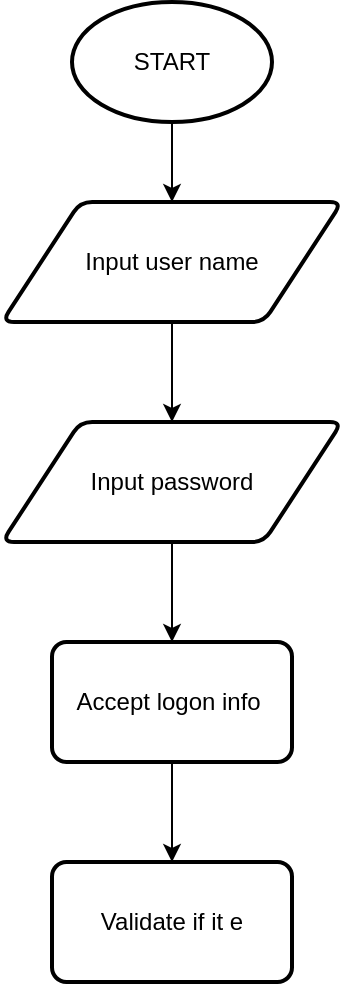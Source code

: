 <mxfile version="15.5.4" type="github" pages="3">
  <diagram id="k7m01lWhZGyPnVQjTyj0" name="Page-1">
    <mxGraphModel dx="1021" dy="546" grid="1" gridSize="10" guides="1" tooltips="1" connect="1" arrows="1" fold="1" page="1" pageScale="1" pageWidth="1600" pageHeight="1200" math="0" shadow="0">
      <root>
        <mxCell id="0" />
        <mxCell id="1" parent="0" />
        <mxCell id="hpM_4bH_3X7jpKGeUaUQ-4" style="edgeStyle=orthogonalEdgeStyle;rounded=0;orthogonalLoop=1;jettySize=auto;html=1;entryX=0.5;entryY=0;entryDx=0;entryDy=0;" edge="1" parent="1" source="hpM_4bH_3X7jpKGeUaUQ-1" target="hpM_4bH_3X7jpKGeUaUQ-2">
          <mxGeometry relative="1" as="geometry" />
        </mxCell>
        <mxCell id="hpM_4bH_3X7jpKGeUaUQ-1" value="START" style="strokeWidth=2;html=1;shape=mxgraph.flowchart.start_1;whiteSpace=wrap;" vertex="1" parent="1">
          <mxGeometry x="750" y="110" width="100" height="60" as="geometry" />
        </mxCell>
        <mxCell id="hpM_4bH_3X7jpKGeUaUQ-5" style="edgeStyle=orthogonalEdgeStyle;rounded=0;orthogonalLoop=1;jettySize=auto;html=1;entryX=0.5;entryY=0;entryDx=0;entryDy=0;" edge="1" parent="1" source="hpM_4bH_3X7jpKGeUaUQ-2" target="hpM_4bH_3X7jpKGeUaUQ-3">
          <mxGeometry relative="1" as="geometry" />
        </mxCell>
        <mxCell id="hpM_4bH_3X7jpKGeUaUQ-2" value="Input user name" style="shape=parallelogram;html=1;strokeWidth=2;perimeter=parallelogramPerimeter;whiteSpace=wrap;rounded=1;arcSize=12;size=0.23;" vertex="1" parent="1">
          <mxGeometry x="715" y="210" width="170" height="60" as="geometry" />
        </mxCell>
        <mxCell id="hpM_4bH_3X7jpKGeUaUQ-10" value="" style="edgeStyle=orthogonalEdgeStyle;rounded=0;orthogonalLoop=1;jettySize=auto;html=1;" edge="1" parent="1" source="hpM_4bH_3X7jpKGeUaUQ-3" target="hpM_4bH_3X7jpKGeUaUQ-9">
          <mxGeometry relative="1" as="geometry" />
        </mxCell>
        <mxCell id="hpM_4bH_3X7jpKGeUaUQ-3" value="Input password" style="shape=parallelogram;html=1;strokeWidth=2;perimeter=parallelogramPerimeter;whiteSpace=wrap;rounded=1;arcSize=12;size=0.23;" vertex="1" parent="1">
          <mxGeometry x="715" y="320" width="170" height="60" as="geometry" />
        </mxCell>
        <mxCell id="hpM_4bH_3X7jpKGeUaUQ-12" value="" style="edgeStyle=orthogonalEdgeStyle;rounded=0;orthogonalLoop=1;jettySize=auto;html=1;" edge="1" parent="1" source="hpM_4bH_3X7jpKGeUaUQ-9" target="hpM_4bH_3X7jpKGeUaUQ-11">
          <mxGeometry relative="1" as="geometry" />
        </mxCell>
        <mxCell id="hpM_4bH_3X7jpKGeUaUQ-9" value="Accept logon info&amp;nbsp;" style="whiteSpace=wrap;html=1;rounded=1;strokeWidth=2;arcSize=12;" vertex="1" parent="1">
          <mxGeometry x="740" y="430" width="120" height="60" as="geometry" />
        </mxCell>
        <mxCell id="hpM_4bH_3X7jpKGeUaUQ-11" value="Validate if it e" style="whiteSpace=wrap;html=1;rounded=1;strokeWidth=2;arcSize=12;" vertex="1" parent="1">
          <mxGeometry x="740" y="540" width="120" height="60" as="geometry" />
        </mxCell>
      </root>
    </mxGraphModel>
  </diagram>
  <diagram id="CU7LhziSGrBqGJUX8OZy" name="Page-2">
    <mxGraphModel dx="1108" dy="464" grid="1" gridSize="10" guides="1" tooltips="1" connect="1" arrows="1" fold="1" page="1" pageScale="1" pageWidth="1600" pageHeight="1200" math="0" shadow="0">
      <root>
        <mxCell id="xoowQPZRBszDjU-doCPT-0" />
        <mxCell id="xoowQPZRBszDjU-doCPT-1" parent="xoowQPZRBszDjU-doCPT-0" />
        <mxCell id="_GEBrEGuPko2IthZNlTH-0" value="" style="rounded=0;whiteSpace=wrap;html=1;fillColor=none;fontSize=11;strokeColor=#01aeee;strokeWidth=3;labelBackgroundColor=#2a2a2a;endArrow=classic;" parent="xoowQPZRBszDjU-doCPT-1" vertex="1">
          <mxGeometry x="608.5" y="160" width="555" height="840" as="geometry" />
        </mxCell>
        <mxCell id="_GEBrEGuPko2IthZNlTH-1" style="orthogonalLoop=1;jettySize=auto;html=1;exitX=0.5;exitY=0.5;exitDx=0;exitDy=0;exitPerimeter=0;entryX=0;entryY=0.5;entryDx=0;entryDy=0;strokeWidth=3;strokeColor=#01aeee;rounded=0;endArrow=none;endFill=0;" parent="xoowQPZRBszDjU-doCPT-1" source="_GEBrEGuPko2IthZNlTH-4" target="_GEBrEGuPko2IthZNlTH-10" edge="1">
          <mxGeometry relative="1" as="geometry" />
        </mxCell>
        <mxCell id="_GEBrEGuPko2IthZNlTH-2" style="edgeStyle=none;rounded=0;orthogonalLoop=1;jettySize=auto;html=1;exitX=0.5;exitY=0.5;exitDx=0;exitDy=0;exitPerimeter=0;entryX=0;entryY=0.5;entryDx=0;entryDy=0;strokeWidth=3;strokeColor=#01aeee;endFill=0;endArrow=none;" parent="xoowQPZRBszDjU-doCPT-1" source="_GEBrEGuPko2IthZNlTH-4" target="_GEBrEGuPko2IthZNlTH-11" edge="1">
          <mxGeometry relative="1" as="geometry" />
        </mxCell>
        <mxCell id="_GEBrEGuPko2IthZNlTH-3" style="edgeStyle=none;rounded=0;orthogonalLoop=1;jettySize=auto;html=1;exitX=0.5;exitY=0.5;exitDx=0;exitDy=0;exitPerimeter=0;entryX=0.5;entryY=0;entryDx=0;entryDy=0;strokeWidth=3;strokeColor=#01aeee;endFill=0;endArrow=none;" parent="xoowQPZRBszDjU-doCPT-1" source="_GEBrEGuPko2IthZNlTH-4" target="_GEBrEGuPko2IthZNlTH-13" edge="1">
          <mxGeometry relative="1" as="geometry" />
        </mxCell>
        <mxCell id="_GEBrEGuPko2IthZNlTH-4" value="Project Director" style="shape=umlActor;verticalLabelPosition=bottom;verticalAlign=top;html=1;fillColor=default;strokeColor=#FF0000;strokeWidth=5;" parent="xoowQPZRBszDjU-doCPT-1" vertex="1">
          <mxGeometry x="446" y="290" width="60" height="110" as="geometry" />
        </mxCell>
        <mxCell id="_GEBrEGuPko2IthZNlTH-5" style="edgeStyle=none;rounded=0;orthogonalLoop=1;jettySize=auto;html=1;exitX=0.5;exitY=0.5;exitDx=0;exitDy=0;exitPerimeter=0;entryX=0;entryY=0.5;entryDx=0;entryDy=0;strokeWidth=3;strokeColor=#01aeee;endFill=0;endArrow=none;" parent="xoowQPZRBszDjU-doCPT-1" source="_GEBrEGuPko2IthZNlTH-7" target="_GEBrEGuPko2IthZNlTH-12" edge="1">
          <mxGeometry relative="1" as="geometry" />
        </mxCell>
        <mxCell id="_GEBrEGuPko2IthZNlTH-6" style="edgeStyle=none;rounded=0;orthogonalLoop=1;jettySize=auto;html=1;exitX=0.5;exitY=0.5;exitDx=0;exitDy=0;exitPerimeter=0;entryX=0;entryY=0;entryDx=0;entryDy=0;strokeWidth=3;strokeColor=#01aeee;endFill=0;endArrow=none;" parent="xoowQPZRBszDjU-doCPT-1" source="_GEBrEGuPko2IthZNlTH-7" target="_GEBrEGuPko2IthZNlTH-13" edge="1">
          <mxGeometry relative="1" as="geometry" />
        </mxCell>
        <mxCell id="_GEBrEGuPko2IthZNlTH-7" value="Project Manager" style="shape=umlActor;verticalLabelPosition=bottom;verticalAlign=top;html=1;strokeColor=#FF0000;strokeWidth=5;fillColor=default;" parent="xoowQPZRBszDjU-doCPT-1" vertex="1">
          <mxGeometry x="446" y="560" width="60" height="110" as="geometry" />
        </mxCell>
        <mxCell id="_GEBrEGuPko2IthZNlTH-8" style="edgeStyle=none;rounded=0;orthogonalLoop=1;jettySize=auto;html=1;exitX=0.5;exitY=0.5;exitDx=0;exitDy=0;exitPerimeter=0;entryX=0;entryY=0.5;entryDx=0;entryDy=0;strokeWidth=3;strokeColor=#01aeee;endFill=0;endArrow=none;" parent="xoowQPZRBszDjU-doCPT-1" source="_GEBrEGuPko2IthZNlTH-9" target="_GEBrEGuPko2IthZNlTH-13" edge="1">
          <mxGeometry relative="1" as="geometry" />
        </mxCell>
        <mxCell id="_GEBrEGuPko2IthZNlTH-9" value="Team Leader" style="shape=umlActor;verticalLabelPosition=bottom;verticalAlign=top;html=1;strokeColor=#FF0000;strokeWidth=5;fillColor=default;" parent="xoowQPZRBszDjU-doCPT-1" vertex="1">
          <mxGeometry x="446" y="860" width="60" height="110" as="geometry" />
        </mxCell>
        <mxCell id="_GEBrEGuPko2IthZNlTH-10" value="Create Projects" style="ellipse;whiteSpace=wrap;html=1;fillColor=#1bbc9d;strokeColor=#1BBC9D;fontColor=#FFFFFF;fontSize=19;" parent="xoowQPZRBszDjU-doCPT-1" vertex="1">
          <mxGeometry x="680" y="230" width="175" height="110" as="geometry" />
        </mxCell>
        <mxCell id="_GEBrEGuPko2IthZNlTH-11" value="Create Teams" style="ellipse;whiteSpace=wrap;html=1;fillColor=#1bbc9d;fontSize=19;fontColor=#FFFFFF;strokeColor=#1BBC9D;" parent="xoowQPZRBszDjU-doCPT-1" vertex="1">
          <mxGeometry x="700" y="410" width="175" height="110" as="geometry" />
        </mxCell>
        <mxCell id="_GEBrEGuPko2IthZNlTH-12" value="Assign Tasks to Team" style="ellipse;whiteSpace=wrap;html=1;fillColor=#1bbc9d;fontSize=19;fontColor=#FFFFFF;strokeColor=#1BBC9D;" parent="xoowQPZRBszDjU-doCPT-1" vertex="1">
          <mxGeometry x="700" y="590" width="175" height="110" as="geometry" />
        </mxCell>
        <mxCell id="_GEBrEGuPko2IthZNlTH-13" value="Assign Tasks to Team members" style="ellipse;whiteSpace=wrap;html=1;fillColor=#1bbc9d;fontSize=19;fontColor=#FFFFFF;strokeColor=#1BBC9D;" parent="xoowQPZRBszDjU-doCPT-1" vertex="1">
          <mxGeometry x="680" y="800" width="175" height="110" as="geometry" />
        </mxCell>
        <mxCell id="_GEBrEGuPko2IthZNlTH-14" value="Create Profile" style="ellipse;whiteSpace=wrap;html=1;fillColor=#1bbc9d;fontSize=19;fontColor=#FFFFFF;strokeColor=#1BBC9D;" parent="xoowQPZRBszDjU-doCPT-1" vertex="1">
          <mxGeometry x="940" y="300" width="175" height="110" as="geometry" />
        </mxCell>
        <mxCell id="_GEBrEGuPko2IthZNlTH-15" value="&amp;lt;&amp;lt;include&amp;gt;&amp;gt;" style="endArrow=open;endSize=16;endFill=0;html=1;entryX=0;entryY=0.5;entryDx=0;entryDy=0;exitX=1;exitY=0.5;exitDx=0;exitDy=0;strokeWidth=3;strokeColor=#01aeee;fontSize=13;dashed=1;" parent="xoowQPZRBszDjU-doCPT-1" source="_GEBrEGuPko2IthZNlTH-10" target="_GEBrEGuPko2IthZNlTH-14" edge="1">
          <mxGeometry x="-0.025" y="-1" width="160" relative="1" as="geometry">
            <mxPoint x="866" y="265" as="sourcePoint" />
            <mxPoint x="1026" y="265" as="targetPoint" />
            <mxPoint as="offset" />
          </mxGeometry>
        </mxCell>
        <mxCell id="_GEBrEGuPko2IthZNlTH-16" value="Automated System" style="text;html=1;strokeColor=none;fillColor=none;align=center;verticalAlign=middle;whiteSpace=wrap;rounded=0;fontSize=16;fontColor=#000000;" parent="xoowQPZRBszDjU-doCPT-1" vertex="1">
          <mxGeometry x="771" y="180" width="230" height="30" as="geometry" />
        </mxCell>
      </root>
    </mxGraphModel>
  </diagram>
  <diagram id="Oz9aQQk6Am4BIYY1-Td3" name="Page-3">
    <mxGraphModel dx="1108" dy="464" grid="1" gridSize="10" guides="1" tooltips="1" connect="1" arrows="1" fold="1" page="1" pageScale="1" pageWidth="1600" pageHeight="1200" math="0" shadow="0">
      <root>
        <mxCell id="h9BGPUR_kHKGgyNdzhqx-0" />
        <mxCell id="h9BGPUR_kHKGgyNdzhqx-1" parent="h9BGPUR_kHKGgyNdzhqx-0" />
        <object label="Car" id="h9BGPUR_kHKGgyNdzhqx-2">
          <mxCell style="shape=table;startSize=30;container=1;collapsible=1;childLayout=tableLayout;fixedRows=1;rowLines=0;fontStyle=1;align=center;resizeLast=1;" parent="h9BGPUR_kHKGgyNdzhqx-1" vertex="1">
            <mxGeometry x="940" y="70" width="210" height="250" as="geometry">
              <mxRectangle x="450" y="120" width="70" height="30" as="alternateBounds" />
            </mxGeometry>
          </mxCell>
        </object>
        <mxCell id="h9BGPUR_kHKGgyNdzhqx-3" value="" style="shape=partialRectangle;collapsible=0;dropTarget=0;pointerEvents=0;fillColor=none;points=[[0,0.5],[1,0.5]];portConstraint=eastwest;top=0;left=0;right=0;bottom=1;" parent="h9BGPUR_kHKGgyNdzhqx-2" vertex="1">
          <mxGeometry y="30" width="210" height="30" as="geometry" />
        </mxCell>
        <mxCell id="h9BGPUR_kHKGgyNdzhqx-4" value="PK" style="shape=partialRectangle;overflow=hidden;connectable=0;fillColor=none;top=0;left=0;bottom=0;right=0;fontStyle=1;" parent="h9BGPUR_kHKGgyNdzhqx-3" vertex="1">
          <mxGeometry width="30" height="30" as="geometry">
            <mxRectangle width="30" height="30" as="alternateBounds" />
          </mxGeometry>
        </mxCell>
        <mxCell id="h9BGPUR_kHKGgyNdzhqx-5" value="CarID" style="shape=partialRectangle;overflow=hidden;connectable=0;fillColor=none;top=0;left=0;bottom=0;right=0;align=left;spacingLeft=6;fontStyle=1;" parent="h9BGPUR_kHKGgyNdzhqx-3" vertex="1">
          <mxGeometry x="30" width="180" height="30" as="geometry">
            <mxRectangle width="180" height="30" as="alternateBounds" />
          </mxGeometry>
        </mxCell>
        <mxCell id="h9BGPUR_kHKGgyNdzhqx-6" value="" style="shape=partialRectangle;collapsible=0;dropTarget=0;pointerEvents=0;fillColor=none;points=[[0,0.5],[1,0.5]];portConstraint=eastwest;top=0;left=0;right=0;bottom=0;" parent="h9BGPUR_kHKGgyNdzhqx-2" vertex="1">
          <mxGeometry y="60" width="210" height="30" as="geometry" />
        </mxCell>
        <mxCell id="h9BGPUR_kHKGgyNdzhqx-7" value="" style="shape=partialRectangle;overflow=hidden;connectable=0;fillColor=none;top=0;left=0;bottom=0;right=0;" parent="h9BGPUR_kHKGgyNdzhqx-6" vertex="1">
          <mxGeometry width="30" height="30" as="geometry">
            <mxRectangle width="30" height="30" as="alternateBounds" />
          </mxGeometry>
        </mxCell>
        <mxCell id="h9BGPUR_kHKGgyNdzhqx-8" value="Serial_number " style="shape=partialRectangle;overflow=hidden;connectable=0;fillColor=none;top=0;left=0;bottom=0;right=0;align=left;spacingLeft=6;" parent="h9BGPUR_kHKGgyNdzhqx-6" vertex="1">
          <mxGeometry x="30" width="180" height="30" as="geometry">
            <mxRectangle width="180" height="30" as="alternateBounds" />
          </mxGeometry>
        </mxCell>
        <mxCell id="h9BGPUR_kHKGgyNdzhqx-9" value="" style="shape=partialRectangle;collapsible=0;dropTarget=0;pointerEvents=0;fillColor=none;points=[[0,0.5],[1,0.5]];portConstraint=eastwest;top=0;left=0;right=0;bottom=0;" parent="h9BGPUR_kHKGgyNdzhqx-2" vertex="1">
          <mxGeometry y="90" width="210" height="30" as="geometry" />
        </mxCell>
        <mxCell id="h9BGPUR_kHKGgyNdzhqx-10" value="" style="shape=partialRectangle;overflow=hidden;connectable=0;fillColor=none;top=0;left=0;bottom=0;right=0;" parent="h9BGPUR_kHKGgyNdzhqx-9" vertex="1">
          <mxGeometry width="30" height="30" as="geometry">
            <mxRectangle width="30" height="30" as="alternateBounds" />
          </mxGeometry>
        </mxCell>
        <mxCell id="h9BGPUR_kHKGgyNdzhqx-11" value="Make" style="shape=partialRectangle;overflow=hidden;connectable=0;fillColor=none;top=0;left=0;bottom=0;right=0;align=left;spacingLeft=6;" parent="h9BGPUR_kHKGgyNdzhqx-9" vertex="1">
          <mxGeometry x="30" width="180" height="30" as="geometry">
            <mxRectangle width="180" height="30" as="alternateBounds" />
          </mxGeometry>
        </mxCell>
        <mxCell id="h9BGPUR_kHKGgyNdzhqx-12" value="" style="shape=partialRectangle;collapsible=0;dropTarget=0;pointerEvents=0;fillColor=none;points=[[0,0.5],[1,0.5]];portConstraint=eastwest;top=0;left=0;right=0;bottom=0;" parent="h9BGPUR_kHKGgyNdzhqx-2" vertex="1">
          <mxGeometry y="120" width="210" height="30" as="geometry" />
        </mxCell>
        <mxCell id="h9BGPUR_kHKGgyNdzhqx-13" value="" style="shape=partialRectangle;overflow=hidden;connectable=0;fillColor=none;top=0;left=0;bottom=0;right=0;" parent="h9BGPUR_kHKGgyNdzhqx-12" vertex="1">
          <mxGeometry width="30" height="30" as="geometry">
            <mxRectangle width="30" height="30" as="alternateBounds" />
          </mxGeometry>
        </mxCell>
        <mxCell id="h9BGPUR_kHKGgyNdzhqx-14" value="Model" style="shape=partialRectangle;overflow=hidden;connectable=0;fillColor=none;top=0;left=0;bottom=0;right=0;align=left;spacingLeft=6;" parent="h9BGPUR_kHKGgyNdzhqx-12" vertex="1">
          <mxGeometry x="30" width="180" height="30" as="geometry">
            <mxRectangle width="180" height="30" as="alternateBounds" />
          </mxGeometry>
        </mxCell>
        <mxCell id="h9BGPUR_kHKGgyNdzhqx-15" value="" style="shape=partialRectangle;collapsible=0;dropTarget=0;pointerEvents=0;fillColor=none;points=[[0,0.5],[1,0.5]];portConstraint=eastwest;top=0;left=0;right=0;bottom=0;" parent="h9BGPUR_kHKGgyNdzhqx-2" vertex="1">
          <mxGeometry y="150" width="210" height="30" as="geometry" />
        </mxCell>
        <mxCell id="h9BGPUR_kHKGgyNdzhqx-16" value="" style="shape=partialRectangle;overflow=hidden;connectable=0;fillColor=none;top=0;left=0;bottom=0;right=0;" parent="h9BGPUR_kHKGgyNdzhqx-15" vertex="1">
          <mxGeometry width="30" height="30" as="geometry">
            <mxRectangle width="30" height="30" as="alternateBounds" />
          </mxGeometry>
        </mxCell>
        <mxCell id="h9BGPUR_kHKGgyNdzhqx-17" value="Color" style="shape=partialRectangle;overflow=hidden;connectable=0;fillColor=none;top=0;left=0;bottom=0;right=0;align=left;spacingLeft=6;" parent="h9BGPUR_kHKGgyNdzhqx-15" vertex="1">
          <mxGeometry x="30" width="180" height="30" as="geometry">
            <mxRectangle width="180" height="30" as="alternateBounds" />
          </mxGeometry>
        </mxCell>
        <mxCell id="h9BGPUR_kHKGgyNdzhqx-18" value="" style="shape=partialRectangle;collapsible=0;dropTarget=0;pointerEvents=0;fillColor=none;points=[[0,0.5],[1,0.5]];portConstraint=eastwest;top=0;left=0;right=0;bottom=0;" parent="h9BGPUR_kHKGgyNdzhqx-2" vertex="1">
          <mxGeometry y="180" width="210" height="30" as="geometry" />
        </mxCell>
        <mxCell id="h9BGPUR_kHKGgyNdzhqx-19" value="" style="shape=partialRectangle;overflow=hidden;connectable=0;fillColor=none;top=0;left=0;bottom=0;right=0;" parent="h9BGPUR_kHKGgyNdzhqx-18" vertex="1">
          <mxGeometry width="30" height="30" as="geometry">
            <mxRectangle width="30" height="30" as="alternateBounds" />
          </mxGeometry>
        </mxCell>
        <mxCell id="h9BGPUR_kHKGgyNdzhqx-20" value="Year" style="shape=partialRectangle;overflow=hidden;connectable=0;fillColor=none;top=0;left=0;bottom=0;right=0;align=left;spacingLeft=6;" parent="h9BGPUR_kHKGgyNdzhqx-18" vertex="1">
          <mxGeometry x="30" width="180" height="30" as="geometry">
            <mxRectangle width="180" height="30" as="alternateBounds" />
          </mxGeometry>
        </mxCell>
        <mxCell id="h9BGPUR_kHKGgyNdzhqx-21" value="" style="shape=partialRectangle;collapsible=0;dropTarget=0;pointerEvents=0;fillColor=none;points=[[0,0.5],[1,0.5]];portConstraint=eastwest;top=0;left=0;right=0;bottom=0;" parent="h9BGPUR_kHKGgyNdzhqx-2" vertex="1">
          <mxGeometry y="210" width="210" height="30" as="geometry" />
        </mxCell>
        <mxCell id="h9BGPUR_kHKGgyNdzhqx-22" value="" style="shape=partialRectangle;overflow=hidden;connectable=0;fillColor=none;top=0;left=0;bottom=0;right=0;" parent="h9BGPUR_kHKGgyNdzhqx-21" vertex="1">
          <mxGeometry width="30" height="30" as="geometry">
            <mxRectangle width="30" height="30" as="alternateBounds" />
          </mxGeometry>
        </mxCell>
        <mxCell id="h9BGPUR_kHKGgyNdzhqx-23" value="Car_for_Sale_Y/N" style="shape=partialRectangle;overflow=hidden;connectable=0;fillColor=none;top=0;left=0;bottom=0;right=0;align=left;spacingLeft=6;" parent="h9BGPUR_kHKGgyNdzhqx-21" vertex="1">
          <mxGeometry x="30" width="180" height="30" as="geometry">
            <mxRectangle width="180" height="30" as="alternateBounds" />
          </mxGeometry>
        </mxCell>
        <mxCell id="h9BGPUR_kHKGgyNdzhqx-24" value="Customer" style="shape=table;startSize=30;container=1;collapsible=1;childLayout=tableLayout;fixedRows=1;rowLines=0;fontStyle=1;align=center;resizeLast=1;" parent="h9BGPUR_kHKGgyNdzhqx-1" vertex="1">
          <mxGeometry x="1170" y="375" width="200" height="310" as="geometry" />
        </mxCell>
        <mxCell id="h9BGPUR_kHKGgyNdzhqx-25" value="" style="shape=partialRectangle;collapsible=0;dropTarget=0;pointerEvents=0;fillColor=none;points=[[0,0.5],[1,0.5]];portConstraint=eastwest;top=0;left=0;right=0;bottom=1;" parent="h9BGPUR_kHKGgyNdzhqx-24" vertex="1">
          <mxGeometry y="30" width="200" height="30" as="geometry" />
        </mxCell>
        <mxCell id="h9BGPUR_kHKGgyNdzhqx-26" value="PK" style="shape=partialRectangle;overflow=hidden;connectable=0;fillColor=none;top=0;left=0;bottom=0;right=0;fontStyle=1;" parent="h9BGPUR_kHKGgyNdzhqx-25" vertex="1">
          <mxGeometry width="30" height="30" as="geometry">
            <mxRectangle width="30" height="30" as="alternateBounds" />
          </mxGeometry>
        </mxCell>
        <mxCell id="h9BGPUR_kHKGgyNdzhqx-27" value="CustomerID" style="shape=partialRectangle;overflow=hidden;connectable=0;fillColor=none;top=0;left=0;bottom=0;right=0;align=left;spacingLeft=6;fontStyle=1;" parent="h9BGPUR_kHKGgyNdzhqx-25" vertex="1">
          <mxGeometry x="30" width="170" height="30" as="geometry">
            <mxRectangle width="170" height="30" as="alternateBounds" />
          </mxGeometry>
        </mxCell>
        <mxCell id="h9BGPUR_kHKGgyNdzhqx-28" value="" style="shape=partialRectangle;collapsible=0;dropTarget=0;pointerEvents=0;fillColor=none;points=[[0,0.5],[1,0.5]];portConstraint=eastwest;top=0;left=0;right=0;bottom=0;" parent="h9BGPUR_kHKGgyNdzhqx-24" vertex="1">
          <mxGeometry y="60" width="200" height="30" as="geometry" />
        </mxCell>
        <mxCell id="h9BGPUR_kHKGgyNdzhqx-29" value="" style="shape=partialRectangle;overflow=hidden;connectable=0;fillColor=none;top=0;left=0;bottom=0;right=0;" parent="h9BGPUR_kHKGgyNdzhqx-28" vertex="1">
          <mxGeometry width="30" height="30" as="geometry">
            <mxRectangle width="30" height="30" as="alternateBounds" />
          </mxGeometry>
        </mxCell>
        <mxCell id="h9BGPUR_kHKGgyNdzhqx-30" value="LastName" style="shape=partialRectangle;overflow=hidden;connectable=0;fillColor=none;top=0;left=0;bottom=0;right=0;align=left;spacingLeft=6;" parent="h9BGPUR_kHKGgyNdzhqx-28" vertex="1">
          <mxGeometry x="30" width="170" height="30" as="geometry">
            <mxRectangle width="170" height="30" as="alternateBounds" />
          </mxGeometry>
        </mxCell>
        <mxCell id="h9BGPUR_kHKGgyNdzhqx-31" value="" style="shape=partialRectangle;collapsible=0;dropTarget=0;pointerEvents=0;fillColor=none;points=[[0,0.5],[1,0.5]];portConstraint=eastwest;top=0;left=0;right=0;bottom=0;" parent="h9BGPUR_kHKGgyNdzhqx-24" vertex="1">
          <mxGeometry y="90" width="200" height="30" as="geometry" />
        </mxCell>
        <mxCell id="h9BGPUR_kHKGgyNdzhqx-32" value="" style="shape=partialRectangle;overflow=hidden;connectable=0;fillColor=none;top=0;left=0;bottom=0;right=0;" parent="h9BGPUR_kHKGgyNdzhqx-31" vertex="1">
          <mxGeometry width="30" height="30" as="geometry">
            <mxRectangle width="30" height="30" as="alternateBounds" />
          </mxGeometry>
        </mxCell>
        <mxCell id="h9BGPUR_kHKGgyNdzhqx-33" value="FirstName" style="shape=partialRectangle;overflow=hidden;connectable=0;fillColor=none;top=0;left=0;bottom=0;right=0;align=left;spacingLeft=6;" parent="h9BGPUR_kHKGgyNdzhqx-31" vertex="1">
          <mxGeometry x="30" width="170" height="30" as="geometry">
            <mxRectangle width="170" height="30" as="alternateBounds" />
          </mxGeometry>
        </mxCell>
        <mxCell id="h9BGPUR_kHKGgyNdzhqx-34" value="" style="shape=partialRectangle;collapsible=0;dropTarget=0;pointerEvents=0;fillColor=none;points=[[0,0.5],[1,0.5]];portConstraint=eastwest;top=0;left=0;right=0;bottom=0;" parent="h9BGPUR_kHKGgyNdzhqx-24" vertex="1">
          <mxGeometry y="120" width="200" height="30" as="geometry" />
        </mxCell>
        <mxCell id="h9BGPUR_kHKGgyNdzhqx-35" value="" style="shape=partialRectangle;overflow=hidden;connectable=0;fillColor=none;top=0;left=0;bottom=0;right=0;" parent="h9BGPUR_kHKGgyNdzhqx-34" vertex="1">
          <mxGeometry width="30" height="30" as="geometry">
            <mxRectangle width="30" height="30" as="alternateBounds" />
          </mxGeometry>
        </mxCell>
        <mxCell id="h9BGPUR_kHKGgyNdzhqx-36" value="Phone_Number" style="shape=partialRectangle;overflow=hidden;connectable=0;fillColor=none;top=0;left=0;bottom=0;right=0;align=left;spacingLeft=6;" parent="h9BGPUR_kHKGgyNdzhqx-34" vertex="1">
          <mxGeometry x="30" width="170" height="30" as="geometry">
            <mxRectangle width="170" height="30" as="alternateBounds" />
          </mxGeometry>
        </mxCell>
        <mxCell id="h9BGPUR_kHKGgyNdzhqx-37" value="" style="shape=partialRectangle;collapsible=0;dropTarget=0;pointerEvents=0;fillColor=none;points=[[0,0.5],[1,0.5]];portConstraint=eastwest;top=0;left=0;right=0;bottom=0;" parent="h9BGPUR_kHKGgyNdzhqx-24" vertex="1">
          <mxGeometry y="150" width="200" height="30" as="geometry" />
        </mxCell>
        <mxCell id="h9BGPUR_kHKGgyNdzhqx-38" value="" style="shape=partialRectangle;overflow=hidden;connectable=0;fillColor=none;top=0;left=0;bottom=0;right=0;" parent="h9BGPUR_kHKGgyNdzhqx-37" vertex="1">
          <mxGeometry width="30" height="30" as="geometry">
            <mxRectangle width="30" height="30" as="alternateBounds" />
          </mxGeometry>
        </mxCell>
        <mxCell id="h9BGPUR_kHKGgyNdzhqx-39" value="Address" style="shape=partialRectangle;overflow=hidden;connectable=0;fillColor=none;top=0;left=0;bottom=0;right=0;align=left;spacingLeft=6;" parent="h9BGPUR_kHKGgyNdzhqx-37" vertex="1">
          <mxGeometry x="30" width="170" height="30" as="geometry">
            <mxRectangle width="170" height="30" as="alternateBounds" />
          </mxGeometry>
        </mxCell>
        <mxCell id="h9BGPUR_kHKGgyNdzhqx-40" value="" style="shape=partialRectangle;collapsible=0;dropTarget=0;pointerEvents=0;fillColor=none;points=[[0,0.5],[1,0.5]];portConstraint=eastwest;top=0;left=0;right=0;bottom=0;" parent="h9BGPUR_kHKGgyNdzhqx-24" vertex="1">
          <mxGeometry y="180" width="200" height="30" as="geometry" />
        </mxCell>
        <mxCell id="h9BGPUR_kHKGgyNdzhqx-41" value="" style="shape=partialRectangle;overflow=hidden;connectable=0;fillColor=none;top=0;left=0;bottom=0;right=0;" parent="h9BGPUR_kHKGgyNdzhqx-40" vertex="1">
          <mxGeometry width="30" height="30" as="geometry">
            <mxRectangle width="30" height="30" as="alternateBounds" />
          </mxGeometry>
        </mxCell>
        <mxCell id="h9BGPUR_kHKGgyNdzhqx-42" value="City" style="shape=partialRectangle;overflow=hidden;connectable=0;fillColor=none;top=0;left=0;bottom=0;right=0;align=left;spacingLeft=6;" parent="h9BGPUR_kHKGgyNdzhqx-40" vertex="1">
          <mxGeometry x="30" width="170" height="30" as="geometry">
            <mxRectangle width="170" height="30" as="alternateBounds" />
          </mxGeometry>
        </mxCell>
        <mxCell id="h9BGPUR_kHKGgyNdzhqx-43" value="" style="shape=partialRectangle;collapsible=0;dropTarget=0;pointerEvents=0;fillColor=none;points=[[0,0.5],[1,0.5]];portConstraint=eastwest;top=0;left=0;right=0;bottom=0;" parent="h9BGPUR_kHKGgyNdzhqx-24" vertex="1">
          <mxGeometry y="210" width="200" height="30" as="geometry" />
        </mxCell>
        <mxCell id="h9BGPUR_kHKGgyNdzhqx-44" value="" style="shape=partialRectangle;overflow=hidden;connectable=0;fillColor=none;top=0;left=0;bottom=0;right=0;" parent="h9BGPUR_kHKGgyNdzhqx-43" vertex="1">
          <mxGeometry width="30" height="30" as="geometry">
            <mxRectangle width="30" height="30" as="alternateBounds" />
          </mxGeometry>
        </mxCell>
        <mxCell id="h9BGPUR_kHKGgyNdzhqx-45" value="State/Province" style="shape=partialRectangle;overflow=hidden;connectable=0;fillColor=none;top=0;left=0;bottom=0;right=0;align=left;spacingLeft=6;" parent="h9BGPUR_kHKGgyNdzhqx-43" vertex="1">
          <mxGeometry x="30" width="170" height="30" as="geometry">
            <mxRectangle width="170" height="30" as="alternateBounds" />
          </mxGeometry>
        </mxCell>
        <mxCell id="h9BGPUR_kHKGgyNdzhqx-46" value="" style="shape=partialRectangle;collapsible=0;dropTarget=0;pointerEvents=0;fillColor=none;points=[[0,0.5],[1,0.5]];portConstraint=eastwest;top=0;left=0;right=0;bottom=0;" parent="h9BGPUR_kHKGgyNdzhqx-24" vertex="1">
          <mxGeometry y="240" width="200" height="30" as="geometry" />
        </mxCell>
        <mxCell id="h9BGPUR_kHKGgyNdzhqx-47" value="" style="shape=partialRectangle;overflow=hidden;connectable=0;fillColor=none;top=0;left=0;bottom=0;right=0;" parent="h9BGPUR_kHKGgyNdzhqx-46" vertex="1">
          <mxGeometry width="30" height="30" as="geometry">
            <mxRectangle width="30" height="30" as="alternateBounds" />
          </mxGeometry>
        </mxCell>
        <mxCell id="h9BGPUR_kHKGgyNdzhqx-48" value="Country" style="shape=partialRectangle;overflow=hidden;connectable=0;fillColor=none;top=0;left=0;bottom=0;right=0;align=left;spacingLeft=6;" parent="h9BGPUR_kHKGgyNdzhqx-46" vertex="1">
          <mxGeometry x="30" width="170" height="30" as="geometry">
            <mxRectangle width="170" height="30" as="alternateBounds" />
          </mxGeometry>
        </mxCell>
        <mxCell id="h9BGPUR_kHKGgyNdzhqx-49" value="" style="shape=partialRectangle;collapsible=0;dropTarget=0;pointerEvents=0;fillColor=none;points=[[0,0.5],[1,0.5]];portConstraint=eastwest;top=0;left=0;right=0;bottom=0;" parent="h9BGPUR_kHKGgyNdzhqx-24" vertex="1">
          <mxGeometry y="270" width="200" height="30" as="geometry" />
        </mxCell>
        <mxCell id="h9BGPUR_kHKGgyNdzhqx-50" value="" style="shape=partialRectangle;overflow=hidden;connectable=0;fillColor=none;top=0;left=0;bottom=0;right=0;" parent="h9BGPUR_kHKGgyNdzhqx-49" vertex="1">
          <mxGeometry width="30" height="30" as="geometry">
            <mxRectangle width="30" height="30" as="alternateBounds" />
          </mxGeometry>
        </mxCell>
        <mxCell id="h9BGPUR_kHKGgyNdzhqx-51" value="Postal_code" style="shape=partialRectangle;overflow=hidden;connectable=0;fillColor=none;top=0;left=0;bottom=0;right=0;align=left;spacingLeft=6;" parent="h9BGPUR_kHKGgyNdzhqx-49" vertex="1">
          <mxGeometry x="30" width="170" height="30" as="geometry">
            <mxRectangle width="170" height="30" as="alternateBounds" />
          </mxGeometry>
        </mxCell>
        <mxCell id="h9BGPUR_kHKGgyNdzhqx-52" value="Service" style="shape=table;startSize=30;container=1;collapsible=1;childLayout=tableLayout;fixedRows=1;rowLines=0;fontStyle=1;align=center;resizeLast=1;" parent="h9BGPUR_kHKGgyNdzhqx-1" vertex="1">
          <mxGeometry x="890" y="670" width="220" height="130" as="geometry" />
        </mxCell>
        <mxCell id="h9BGPUR_kHKGgyNdzhqx-53" value="" style="shape=partialRectangle;collapsible=0;dropTarget=0;pointerEvents=0;fillColor=none;points=[[0,0.5],[1,0.5]];portConstraint=eastwest;top=0;left=0;right=0;bottom=1;" parent="h9BGPUR_kHKGgyNdzhqx-52" vertex="1">
          <mxGeometry y="30" width="220" height="30" as="geometry" />
        </mxCell>
        <mxCell id="h9BGPUR_kHKGgyNdzhqx-54" value="PK" style="shape=partialRectangle;overflow=hidden;connectable=0;fillColor=none;top=0;left=0;bottom=0;right=0;fontStyle=1;" parent="h9BGPUR_kHKGgyNdzhqx-53" vertex="1">
          <mxGeometry width="30" height="30" as="geometry">
            <mxRectangle width="30" height="30" as="alternateBounds" />
          </mxGeometry>
        </mxCell>
        <mxCell id="h9BGPUR_kHKGgyNdzhqx-55" value="ServiceID" style="shape=partialRectangle;overflow=hidden;connectable=0;fillColor=none;top=0;left=0;bottom=0;right=0;align=left;spacingLeft=6;fontStyle=1;" parent="h9BGPUR_kHKGgyNdzhqx-53" vertex="1">
          <mxGeometry x="30" width="190" height="30" as="geometry">
            <mxRectangle width="190" height="30" as="alternateBounds" />
          </mxGeometry>
        </mxCell>
        <mxCell id="h9BGPUR_kHKGgyNdzhqx-56" value="" style="shape=partialRectangle;collapsible=0;dropTarget=0;pointerEvents=0;fillColor=none;points=[[0,0.5],[1,0.5]];portConstraint=eastwest;top=0;left=0;right=0;bottom=0;" parent="h9BGPUR_kHKGgyNdzhqx-52" vertex="1">
          <mxGeometry y="60" width="220" height="30" as="geometry" />
        </mxCell>
        <mxCell id="h9BGPUR_kHKGgyNdzhqx-57" value="" style="shape=partialRectangle;overflow=hidden;connectable=0;fillColor=none;top=0;left=0;bottom=0;right=0;" parent="h9BGPUR_kHKGgyNdzhqx-56" vertex="1">
          <mxGeometry width="30" height="30" as="geometry">
            <mxRectangle width="30" height="30" as="alternateBounds" />
          </mxGeometry>
        </mxCell>
        <mxCell id="h9BGPUR_kHKGgyNdzhqx-58" value="Service_Name" style="shape=partialRectangle;overflow=hidden;connectable=0;fillColor=none;top=0;left=0;bottom=0;right=0;align=left;spacingLeft=6;" parent="h9BGPUR_kHKGgyNdzhqx-56" vertex="1">
          <mxGeometry x="30" width="190" height="30" as="geometry">
            <mxRectangle width="190" height="30" as="alternateBounds" />
          </mxGeometry>
        </mxCell>
        <mxCell id="h9BGPUR_kHKGgyNdzhqx-59" value="" style="shape=partialRectangle;collapsible=0;dropTarget=0;pointerEvents=0;fillColor=none;points=[[0,0.5],[1,0.5]];portConstraint=eastwest;top=0;left=0;right=0;bottom=0;" parent="h9BGPUR_kHKGgyNdzhqx-52" vertex="1">
          <mxGeometry y="90" width="220" height="30" as="geometry" />
        </mxCell>
        <mxCell id="h9BGPUR_kHKGgyNdzhqx-60" value="" style="shape=partialRectangle;overflow=hidden;connectable=0;fillColor=none;top=0;left=0;bottom=0;right=0;" parent="h9BGPUR_kHKGgyNdzhqx-59" vertex="1">
          <mxGeometry width="30" height="30" as="geometry">
            <mxRectangle width="30" height="30" as="alternateBounds" />
          </mxGeometry>
        </mxCell>
        <mxCell id="h9BGPUR_kHKGgyNdzhqx-61" value="Hourly_Rate" style="shape=partialRectangle;overflow=hidden;connectable=0;fillColor=none;top=0;left=0;bottom=0;right=0;align=left;spacingLeft=6;" parent="h9BGPUR_kHKGgyNdzhqx-59" vertex="1">
          <mxGeometry x="30" width="190" height="30" as="geometry">
            <mxRectangle width="190" height="30" as="alternateBounds" />
          </mxGeometry>
        </mxCell>
        <mxCell id="h9BGPUR_kHKGgyNdzhqx-62" value="Parts" style="shape=table;startSize=30;container=1;collapsible=1;childLayout=tableLayout;fixedRows=1;rowLines=0;fontStyle=1;align=center;resizeLast=1;" parent="h9BGPUR_kHKGgyNdzhqx-1" vertex="1">
          <mxGeometry x="1190" y="800" width="170" height="190" as="geometry" />
        </mxCell>
        <mxCell id="h9BGPUR_kHKGgyNdzhqx-63" value="" style="shape=partialRectangle;collapsible=0;dropTarget=0;pointerEvents=0;fillColor=none;top=0;left=0;bottom=1;right=0;points=[[0,0.5],[1,0.5]];portConstraint=eastwest;" parent="h9BGPUR_kHKGgyNdzhqx-62" vertex="1">
          <mxGeometry y="30" width="170" height="30" as="geometry" />
        </mxCell>
        <mxCell id="h9BGPUR_kHKGgyNdzhqx-64" value="PK" style="shape=partialRectangle;connectable=0;fillColor=none;top=0;left=0;bottom=0;right=0;fontStyle=1;overflow=hidden;" parent="h9BGPUR_kHKGgyNdzhqx-63" vertex="1">
          <mxGeometry width="30" height="30" as="geometry">
            <mxRectangle width="30" height="30" as="alternateBounds" />
          </mxGeometry>
        </mxCell>
        <mxCell id="h9BGPUR_kHKGgyNdzhqx-65" value="PartsID" style="shape=partialRectangle;connectable=0;fillColor=none;top=0;left=0;bottom=0;right=0;align=left;spacingLeft=6;fontStyle=1;overflow=hidden;" parent="h9BGPUR_kHKGgyNdzhqx-63" vertex="1">
          <mxGeometry x="30" width="140" height="30" as="geometry">
            <mxRectangle width="140" height="30" as="alternateBounds" />
          </mxGeometry>
        </mxCell>
        <mxCell id="h9BGPUR_kHKGgyNdzhqx-66" value="" style="shape=partialRectangle;collapsible=0;dropTarget=0;pointerEvents=0;fillColor=none;top=0;left=0;bottom=0;right=0;points=[[0,0.5],[1,0.5]];portConstraint=eastwest;" parent="h9BGPUR_kHKGgyNdzhqx-62" vertex="1">
          <mxGeometry y="60" width="170" height="30" as="geometry" />
        </mxCell>
        <mxCell id="h9BGPUR_kHKGgyNdzhqx-67" value="" style="shape=partialRectangle;connectable=0;fillColor=none;top=0;left=0;bottom=0;right=0;editable=1;overflow=hidden;" parent="h9BGPUR_kHKGgyNdzhqx-66" vertex="1">
          <mxGeometry width="30" height="30" as="geometry">
            <mxRectangle width="30" height="30" as="alternateBounds" />
          </mxGeometry>
        </mxCell>
        <mxCell id="h9BGPUR_kHKGgyNdzhqx-68" value="Part_Number" style="shape=partialRectangle;connectable=0;fillColor=none;top=0;left=0;bottom=0;right=0;align=left;spacingLeft=6;overflow=hidden;" parent="h9BGPUR_kHKGgyNdzhqx-66" vertex="1">
          <mxGeometry x="30" width="140" height="30" as="geometry">
            <mxRectangle width="140" height="30" as="alternateBounds" />
          </mxGeometry>
        </mxCell>
        <mxCell id="h9BGPUR_kHKGgyNdzhqx-69" value="" style="shape=partialRectangle;collapsible=0;dropTarget=0;pointerEvents=0;fillColor=none;top=0;left=0;bottom=0;right=0;points=[[0,0.5],[1,0.5]];portConstraint=eastwest;" parent="h9BGPUR_kHKGgyNdzhqx-62" vertex="1">
          <mxGeometry y="90" width="170" height="30" as="geometry" />
        </mxCell>
        <mxCell id="h9BGPUR_kHKGgyNdzhqx-70" value="" style="shape=partialRectangle;connectable=0;fillColor=none;top=0;left=0;bottom=0;right=0;editable=1;overflow=hidden;" parent="h9BGPUR_kHKGgyNdzhqx-69" vertex="1">
          <mxGeometry width="30" height="30" as="geometry">
            <mxRectangle width="30" height="30" as="alternateBounds" />
          </mxGeometry>
        </mxCell>
        <mxCell id="h9BGPUR_kHKGgyNdzhqx-71" value="Description" style="shape=partialRectangle;connectable=0;fillColor=none;top=0;left=0;bottom=0;right=0;align=left;spacingLeft=6;overflow=hidden;" parent="h9BGPUR_kHKGgyNdzhqx-69" vertex="1">
          <mxGeometry x="30" width="140" height="30" as="geometry">
            <mxRectangle width="140" height="30" as="alternateBounds" />
          </mxGeometry>
        </mxCell>
        <mxCell id="h9BGPUR_kHKGgyNdzhqx-72" value="" style="shape=partialRectangle;collapsible=0;dropTarget=0;pointerEvents=0;fillColor=none;top=0;left=0;bottom=0;right=0;points=[[0,0.5],[1,0.5]];portConstraint=eastwest;" parent="h9BGPUR_kHKGgyNdzhqx-62" vertex="1">
          <mxGeometry y="120" width="170" height="30" as="geometry" />
        </mxCell>
        <mxCell id="h9BGPUR_kHKGgyNdzhqx-73" value="" style="shape=partialRectangle;connectable=0;fillColor=none;top=0;left=0;bottom=0;right=0;editable=1;overflow=hidden;" parent="h9BGPUR_kHKGgyNdzhqx-72" vertex="1">
          <mxGeometry width="30" height="30" as="geometry">
            <mxRectangle width="30" height="30" as="alternateBounds" />
          </mxGeometry>
        </mxCell>
        <mxCell id="h9BGPUR_kHKGgyNdzhqx-74" value="Purchase_Price" style="shape=partialRectangle;connectable=0;fillColor=none;top=0;left=0;bottom=0;right=0;align=left;spacingLeft=6;overflow=hidden;" parent="h9BGPUR_kHKGgyNdzhqx-72" vertex="1">
          <mxGeometry x="30" width="140" height="30" as="geometry">
            <mxRectangle width="140" height="30" as="alternateBounds" />
          </mxGeometry>
        </mxCell>
        <mxCell id="h9BGPUR_kHKGgyNdzhqx-75" value="" style="shape=partialRectangle;collapsible=0;dropTarget=0;pointerEvents=0;fillColor=none;top=0;left=0;bottom=0;right=0;points=[[0,0.5],[1,0.5]];portConstraint=eastwest;" parent="h9BGPUR_kHKGgyNdzhqx-62" vertex="1">
          <mxGeometry y="150" width="170" height="30" as="geometry" />
        </mxCell>
        <mxCell id="h9BGPUR_kHKGgyNdzhqx-76" value="" style="shape=partialRectangle;connectable=0;fillColor=none;top=0;left=0;bottom=0;right=0;editable=1;overflow=hidden;" parent="h9BGPUR_kHKGgyNdzhqx-75" vertex="1">
          <mxGeometry width="30" height="30" as="geometry">
            <mxRectangle width="30" height="30" as="alternateBounds" />
          </mxGeometry>
        </mxCell>
        <mxCell id="h9BGPUR_kHKGgyNdzhqx-77" value="Retail_Price" style="shape=partialRectangle;connectable=0;fillColor=none;top=0;left=0;bottom=0;right=0;align=left;spacingLeft=6;overflow=hidden;" parent="h9BGPUR_kHKGgyNdzhqx-75" vertex="1">
          <mxGeometry x="30" width="140" height="30" as="geometry">
            <mxRectangle width="140" height="30" as="alternateBounds" />
          </mxGeometry>
        </mxCell>
        <mxCell id="h9BGPUR_kHKGgyNdzhqx-78" style="edgeStyle=orthogonalEdgeStyle;rounded=0;jumpSize=13;orthogonalLoop=1;jettySize=auto;html=1;entryX=0.75;entryY=1;entryDx=0;entryDy=0;startArrow=ERzeroToMany;startFill=1;endArrow=ERmandOne;endFill=0;endSize=6;sourcePerimeterSpacing=0;targetPerimeterSpacing=0;strokeWidth=1;" parent="h9BGPUR_kHKGgyNdzhqx-1" source="h9BGPUR_kHKGgyNdzhqx-79" target="h9BGPUR_kHKGgyNdzhqx-122" edge="1">
          <mxGeometry relative="1" as="geometry" />
        </mxCell>
        <mxCell id="h9BGPUR_kHKGgyNdzhqx-79" value="Parts Used" style="shape=table;startSize=30;container=1;collapsible=1;childLayout=tableLayout;fixedRows=1;rowLines=0;fontStyle=1;align=center;resizeLast=1;" parent="h9BGPUR_kHKGgyNdzhqx-1" vertex="1">
          <mxGeometry x="710" y="850" width="165" height="190" as="geometry" />
        </mxCell>
        <mxCell id="h9BGPUR_kHKGgyNdzhqx-80" value="" style="shape=partialRectangle;collapsible=0;dropTarget=0;pointerEvents=0;fillColor=none;top=0;left=0;bottom=1;right=0;points=[[0,0.5],[1,0.5]];portConstraint=eastwest;" parent="h9BGPUR_kHKGgyNdzhqx-79" vertex="1">
          <mxGeometry y="30" width="165" height="30" as="geometry" />
        </mxCell>
        <mxCell id="h9BGPUR_kHKGgyNdzhqx-81" value="PK" style="shape=partialRectangle;connectable=0;fillColor=none;top=0;left=0;bottom=0;right=0;fontStyle=1;overflow=hidden;" parent="h9BGPUR_kHKGgyNdzhqx-80" vertex="1">
          <mxGeometry width="30" height="30" as="geometry">
            <mxRectangle width="30" height="30" as="alternateBounds" />
          </mxGeometry>
        </mxCell>
        <mxCell id="h9BGPUR_kHKGgyNdzhqx-82" value="PartsUsedID" style="shape=partialRectangle;connectable=0;fillColor=none;top=0;left=0;bottom=0;right=0;align=left;spacingLeft=6;fontStyle=1;overflow=hidden;" parent="h9BGPUR_kHKGgyNdzhqx-80" vertex="1">
          <mxGeometry x="30" width="135" height="30" as="geometry">
            <mxRectangle width="135" height="30" as="alternateBounds" />
          </mxGeometry>
        </mxCell>
        <mxCell id="h9BGPUR_kHKGgyNdzhqx-83" value="" style="shape=partialRectangle;collapsible=0;dropTarget=0;pointerEvents=0;fillColor=none;top=0;left=0;bottom=0;right=0;points=[[0,0.5],[1,0.5]];portConstraint=eastwest;" parent="h9BGPUR_kHKGgyNdzhqx-79" vertex="1">
          <mxGeometry y="60" width="165" height="30" as="geometry" />
        </mxCell>
        <mxCell id="h9BGPUR_kHKGgyNdzhqx-84" value="FK1" style="shape=partialRectangle;connectable=0;fillColor=none;top=0;left=0;bottom=0;right=0;editable=1;overflow=hidden;" parent="h9BGPUR_kHKGgyNdzhqx-83" vertex="1">
          <mxGeometry width="30" height="30" as="geometry">
            <mxRectangle width="30" height="30" as="alternateBounds" />
          </mxGeometry>
        </mxCell>
        <mxCell id="h9BGPUR_kHKGgyNdzhqx-85" value="PartID" style="shape=partialRectangle;connectable=0;fillColor=none;top=0;left=0;bottom=0;right=0;align=left;spacingLeft=6;overflow=hidden;" parent="h9BGPUR_kHKGgyNdzhqx-83" vertex="1">
          <mxGeometry x="30" width="135" height="30" as="geometry">
            <mxRectangle width="135" height="30" as="alternateBounds" />
          </mxGeometry>
        </mxCell>
        <mxCell id="h9BGPUR_kHKGgyNdzhqx-86" value="" style="shape=partialRectangle;collapsible=0;dropTarget=0;pointerEvents=0;fillColor=none;top=0;left=0;bottom=0;right=0;points=[[0,0.5],[1,0.5]];portConstraint=eastwest;" parent="h9BGPUR_kHKGgyNdzhqx-79" vertex="1">
          <mxGeometry y="90" width="165" height="30" as="geometry" />
        </mxCell>
        <mxCell id="h9BGPUR_kHKGgyNdzhqx-87" value="FK2" style="shape=partialRectangle;connectable=0;fillColor=none;top=0;left=0;bottom=0;right=0;editable=1;overflow=hidden;" parent="h9BGPUR_kHKGgyNdzhqx-86" vertex="1">
          <mxGeometry width="30" height="30" as="geometry">
            <mxRectangle width="30" height="30" as="alternateBounds" />
          </mxGeometry>
        </mxCell>
        <mxCell id="h9BGPUR_kHKGgyNdzhqx-88" value="ServiceTicketID" style="shape=partialRectangle;connectable=0;fillColor=none;top=0;left=0;bottom=0;right=0;align=left;spacingLeft=6;overflow=hidden;" parent="h9BGPUR_kHKGgyNdzhqx-86" vertex="1">
          <mxGeometry x="30" width="135" height="30" as="geometry">
            <mxRectangle width="135" height="30" as="alternateBounds" />
          </mxGeometry>
        </mxCell>
        <mxCell id="h9BGPUR_kHKGgyNdzhqx-89" value="" style="shape=partialRectangle;collapsible=0;dropTarget=0;pointerEvents=0;fillColor=none;top=0;left=0;bottom=0;right=0;points=[[0,0.5],[1,0.5]];portConstraint=eastwest;" parent="h9BGPUR_kHKGgyNdzhqx-79" vertex="1">
          <mxGeometry y="120" width="165" height="30" as="geometry" />
        </mxCell>
        <mxCell id="h9BGPUR_kHKGgyNdzhqx-90" value="" style="shape=partialRectangle;connectable=0;fillColor=none;top=0;left=0;bottom=0;right=0;editable=1;overflow=hidden;" parent="h9BGPUR_kHKGgyNdzhqx-89" vertex="1">
          <mxGeometry width="30" height="30" as="geometry">
            <mxRectangle width="30" height="30" as="alternateBounds" />
          </mxGeometry>
        </mxCell>
        <mxCell id="h9BGPUR_kHKGgyNdzhqx-91" value="Number Used" style="shape=partialRectangle;connectable=0;fillColor=none;top=0;left=0;bottom=0;right=0;align=left;spacingLeft=6;overflow=hidden;" parent="h9BGPUR_kHKGgyNdzhqx-89" vertex="1">
          <mxGeometry x="30" width="135" height="30" as="geometry">
            <mxRectangle width="135" height="30" as="alternateBounds" />
          </mxGeometry>
        </mxCell>
        <mxCell id="h9BGPUR_kHKGgyNdzhqx-92" value="" style="shape=partialRectangle;collapsible=0;dropTarget=0;pointerEvents=0;fillColor=none;top=0;left=0;bottom=0;right=0;points=[[0,0.5],[1,0.5]];portConstraint=eastwest;" parent="h9BGPUR_kHKGgyNdzhqx-79" vertex="1">
          <mxGeometry y="150" width="165" height="30" as="geometry" />
        </mxCell>
        <mxCell id="h9BGPUR_kHKGgyNdzhqx-93" value="" style="shape=partialRectangle;connectable=0;fillColor=none;top=0;left=0;bottom=0;right=0;editable=1;overflow=hidden;" parent="h9BGPUR_kHKGgyNdzhqx-92" vertex="1">
          <mxGeometry width="30" height="30" as="geometry">
            <mxRectangle width="30" height="30" as="alternateBounds" />
          </mxGeometry>
        </mxCell>
        <mxCell id="h9BGPUR_kHKGgyNdzhqx-94" value="Price" style="shape=partialRectangle;connectable=0;fillColor=none;top=0;left=0;bottom=0;right=0;align=left;spacingLeft=6;overflow=hidden;" parent="h9BGPUR_kHKGgyNdzhqx-92" vertex="1">
          <mxGeometry x="30" width="135" height="30" as="geometry">
            <mxRectangle width="135" height="30" as="alternateBounds" />
          </mxGeometry>
        </mxCell>
        <mxCell id="h9BGPUR_kHKGgyNdzhqx-95" style="edgeStyle=orthogonalEdgeStyle;rounded=0;jumpSize=13;orthogonalLoop=1;jettySize=auto;html=1;exitX=0.5;exitY=0;exitDx=0;exitDy=0;entryX=0;entryY=0.5;entryDx=0;entryDy=0;startArrow=ERoneToMany;startFill=0;endArrow=ERmandOne;endFill=0;endSize=6;sourcePerimeterSpacing=0;targetPerimeterSpacing=0;strokeWidth=1;" parent="h9BGPUR_kHKGgyNdzhqx-1" source="h9BGPUR_kHKGgyNdzhqx-96" target="h9BGPUR_kHKGgyNdzhqx-132" edge="1">
          <mxGeometry relative="1" as="geometry" />
        </mxCell>
        <mxCell id="h9BGPUR_kHKGgyNdzhqx-96" value="Service Mechanic" style="shape=table;startSize=30;container=1;collapsible=1;childLayout=tableLayout;fixedRows=1;rowLines=0;fontStyle=1;align=center;resizeLast=1;" parent="h9BGPUR_kHKGgyNdzhqx-1" vertex="1">
          <mxGeometry x="300" y="790" width="180" height="280" as="geometry" />
        </mxCell>
        <mxCell id="h9BGPUR_kHKGgyNdzhqx-97" value="" style="shape=partialRectangle;collapsible=0;dropTarget=0;pointerEvents=0;fillColor=none;top=0;left=0;bottom=1;right=0;points=[[0,0.5],[1,0.5]];portConstraint=eastwest;fontStyle=0" parent="h9BGPUR_kHKGgyNdzhqx-96" vertex="1">
          <mxGeometry y="30" width="180" height="30" as="geometry" />
        </mxCell>
        <mxCell id="h9BGPUR_kHKGgyNdzhqx-98" value="PK" style="shape=partialRectangle;connectable=0;fillColor=none;top=0;left=0;bottom=0;right=0;fontStyle=1;overflow=hidden;" parent="h9BGPUR_kHKGgyNdzhqx-97" vertex="1">
          <mxGeometry width="30" height="30" as="geometry">
            <mxRectangle width="30" height="30" as="alternateBounds" />
          </mxGeometry>
        </mxCell>
        <mxCell id="h9BGPUR_kHKGgyNdzhqx-99" value="ServiceMechanicID" style="shape=partialRectangle;connectable=0;fillColor=none;top=0;left=0;bottom=0;right=0;align=left;spacingLeft=6;fontStyle=1;overflow=hidden;" parent="h9BGPUR_kHKGgyNdzhqx-97" vertex="1">
          <mxGeometry x="30" width="150" height="30" as="geometry">
            <mxRectangle width="150" height="30" as="alternateBounds" />
          </mxGeometry>
        </mxCell>
        <mxCell id="h9BGPUR_kHKGgyNdzhqx-100" value="" style="shape=partialRectangle;collapsible=0;dropTarget=0;pointerEvents=0;fillColor=none;top=0;left=0;bottom=0;right=0;points=[[0,0.5],[1,0.5]];portConstraint=eastwest;" parent="h9BGPUR_kHKGgyNdzhqx-96" vertex="1">
          <mxGeometry y="60" width="180" height="30" as="geometry" />
        </mxCell>
        <mxCell id="h9BGPUR_kHKGgyNdzhqx-101" value="FK1" style="shape=partialRectangle;connectable=0;fillColor=none;top=0;left=0;bottom=0;right=0;editable=1;overflow=hidden;" parent="h9BGPUR_kHKGgyNdzhqx-100" vertex="1">
          <mxGeometry width="30" height="30" as="geometry">
            <mxRectangle width="30" height="30" as="alternateBounds" />
          </mxGeometry>
        </mxCell>
        <mxCell id="h9BGPUR_kHKGgyNdzhqx-102" value="MechanicID" style="shape=partialRectangle;connectable=0;fillColor=none;top=0;left=0;bottom=0;right=0;align=left;spacingLeft=6;overflow=hidden;" parent="h9BGPUR_kHKGgyNdzhqx-100" vertex="1">
          <mxGeometry x="30" width="150" height="30" as="geometry">
            <mxRectangle width="150" height="30" as="alternateBounds" />
          </mxGeometry>
        </mxCell>
        <mxCell id="h9BGPUR_kHKGgyNdzhqx-103" value="" style="shape=partialRectangle;collapsible=0;dropTarget=0;pointerEvents=0;fillColor=none;top=0;left=0;bottom=0;right=0;points=[[0,0.5],[1,0.5]];portConstraint=eastwest;" parent="h9BGPUR_kHKGgyNdzhqx-96" vertex="1">
          <mxGeometry y="90" width="180" height="30" as="geometry" />
        </mxCell>
        <mxCell id="h9BGPUR_kHKGgyNdzhqx-104" value="FK2" style="shape=partialRectangle;connectable=0;fillColor=none;top=0;left=0;bottom=0;right=0;editable=1;overflow=hidden;" parent="h9BGPUR_kHKGgyNdzhqx-103" vertex="1">
          <mxGeometry width="30" height="30" as="geometry">
            <mxRectangle width="30" height="30" as="alternateBounds" />
          </mxGeometry>
        </mxCell>
        <mxCell id="h9BGPUR_kHKGgyNdzhqx-105" value="ServiceTicketID" style="shape=partialRectangle;connectable=0;fillColor=none;top=0;left=0;bottom=0;right=0;align=left;spacingLeft=6;overflow=hidden;" parent="h9BGPUR_kHKGgyNdzhqx-103" vertex="1">
          <mxGeometry x="30" width="150" height="30" as="geometry">
            <mxRectangle width="150" height="30" as="alternateBounds" />
          </mxGeometry>
        </mxCell>
        <mxCell id="h9BGPUR_kHKGgyNdzhqx-106" value="" style="shape=partialRectangle;collapsible=0;dropTarget=0;pointerEvents=0;fillColor=none;top=0;left=0;bottom=0;right=0;points=[[0,0.5],[1,0.5]];portConstraint=eastwest;" parent="h9BGPUR_kHKGgyNdzhqx-96" vertex="1">
          <mxGeometry y="120" width="180" height="30" as="geometry" />
        </mxCell>
        <mxCell id="h9BGPUR_kHKGgyNdzhqx-107" value="FK3" style="shape=partialRectangle;connectable=0;fillColor=none;top=0;left=0;bottom=0;right=0;editable=1;overflow=hidden;" parent="h9BGPUR_kHKGgyNdzhqx-106" vertex="1">
          <mxGeometry width="30" height="30" as="geometry">
            <mxRectangle width="30" height="30" as="alternateBounds" />
          </mxGeometry>
        </mxCell>
        <mxCell id="h9BGPUR_kHKGgyNdzhqx-108" value="ServiceID" style="shape=partialRectangle;connectable=0;fillColor=none;top=0;left=0;bottom=0;right=0;align=left;spacingLeft=6;overflow=hidden;" parent="h9BGPUR_kHKGgyNdzhqx-106" vertex="1">
          <mxGeometry x="30" width="150" height="30" as="geometry">
            <mxRectangle width="150" height="30" as="alternateBounds" />
          </mxGeometry>
        </mxCell>
        <mxCell id="h9BGPUR_kHKGgyNdzhqx-109" value="" style="shape=partialRectangle;collapsible=0;dropTarget=0;pointerEvents=0;fillColor=none;top=0;left=0;bottom=0;right=0;points=[[0,0.5],[1,0.5]];portConstraint=eastwest;" parent="h9BGPUR_kHKGgyNdzhqx-96" vertex="1">
          <mxGeometry y="150" width="180" height="30" as="geometry" />
        </mxCell>
        <mxCell id="h9BGPUR_kHKGgyNdzhqx-110" value="" style="shape=partialRectangle;connectable=0;fillColor=none;top=0;left=0;bottom=0;right=0;editable=1;overflow=hidden;" parent="h9BGPUR_kHKGgyNdzhqx-109" vertex="1">
          <mxGeometry width="30" height="30" as="geometry">
            <mxRectangle width="30" height="30" as="alternateBounds" />
          </mxGeometry>
        </mxCell>
        <mxCell id="h9BGPUR_kHKGgyNdzhqx-111" value="Hours" style="shape=partialRectangle;connectable=0;fillColor=none;top=0;left=0;bottom=0;right=0;align=left;spacingLeft=6;overflow=hidden;" parent="h9BGPUR_kHKGgyNdzhqx-109" vertex="1">
          <mxGeometry x="30" width="150" height="30" as="geometry">
            <mxRectangle width="150" height="30" as="alternateBounds" />
          </mxGeometry>
        </mxCell>
        <mxCell id="h9BGPUR_kHKGgyNdzhqx-112" value="" style="shape=partialRectangle;collapsible=0;dropTarget=0;pointerEvents=0;fillColor=none;top=0;left=0;bottom=0;right=0;points=[[0,0.5],[1,0.5]];portConstraint=eastwest;" parent="h9BGPUR_kHKGgyNdzhqx-96" vertex="1">
          <mxGeometry y="180" width="180" height="30" as="geometry" />
        </mxCell>
        <mxCell id="h9BGPUR_kHKGgyNdzhqx-113" value="" style="shape=partialRectangle;connectable=0;fillColor=none;top=0;left=0;bottom=0;right=0;editable=1;overflow=hidden;" parent="h9BGPUR_kHKGgyNdzhqx-112" vertex="1">
          <mxGeometry width="30" height="30" as="geometry">
            <mxRectangle width="30" height="30" as="alternateBounds" />
          </mxGeometry>
        </mxCell>
        <mxCell id="h9BGPUR_kHKGgyNdzhqx-114" value="Comment" style="shape=partialRectangle;connectable=0;fillColor=none;top=0;left=0;bottom=0;right=0;align=left;spacingLeft=6;overflow=hidden;" parent="h9BGPUR_kHKGgyNdzhqx-112" vertex="1">
          <mxGeometry x="30" width="150" height="30" as="geometry">
            <mxRectangle width="150" height="30" as="alternateBounds" />
          </mxGeometry>
        </mxCell>
        <mxCell id="h9BGPUR_kHKGgyNdzhqx-115" value="" style="shape=partialRectangle;collapsible=0;dropTarget=0;pointerEvents=0;fillColor=none;top=0;left=0;bottom=0;right=0;points=[[0,0.5],[1,0.5]];portConstraint=eastwest;" parent="h9BGPUR_kHKGgyNdzhqx-96" vertex="1">
          <mxGeometry y="210" width="180" height="30" as="geometry" />
        </mxCell>
        <mxCell id="h9BGPUR_kHKGgyNdzhqx-116" value="" style="shape=partialRectangle;connectable=0;fillColor=none;top=0;left=0;bottom=0;right=0;editable=1;overflow=hidden;" parent="h9BGPUR_kHKGgyNdzhqx-115" vertex="1">
          <mxGeometry width="30" height="30" as="geometry">
            <mxRectangle width="30" height="30" as="alternateBounds" />
          </mxGeometry>
        </mxCell>
        <mxCell id="h9BGPUR_kHKGgyNdzhqx-117" value="Comment" style="shape=partialRectangle;connectable=0;fillColor=none;top=0;left=0;bottom=0;right=0;align=left;spacingLeft=6;overflow=hidden;" parent="h9BGPUR_kHKGgyNdzhqx-115" vertex="1">
          <mxGeometry x="30" width="150" height="30" as="geometry">
            <mxRectangle width="150" height="30" as="alternateBounds" />
          </mxGeometry>
        </mxCell>
        <mxCell id="h9BGPUR_kHKGgyNdzhqx-118" value="" style="shape=partialRectangle;collapsible=0;dropTarget=0;pointerEvents=0;fillColor=none;top=0;left=0;bottom=0;right=0;points=[[0,0.5],[1,0.5]];portConstraint=eastwest;" parent="h9BGPUR_kHKGgyNdzhqx-96" vertex="1">
          <mxGeometry y="240" width="180" height="30" as="geometry" />
        </mxCell>
        <mxCell id="h9BGPUR_kHKGgyNdzhqx-119" value="" style="shape=partialRectangle;connectable=0;fillColor=none;top=0;left=0;bottom=0;right=0;editable=1;overflow=hidden;" parent="h9BGPUR_kHKGgyNdzhqx-118" vertex="1">
          <mxGeometry width="30" height="30" as="geometry">
            <mxRectangle width="30" height="30" as="alternateBounds" />
          </mxGeometry>
        </mxCell>
        <mxCell id="h9BGPUR_kHKGgyNdzhqx-120" value="Rate" style="shape=partialRectangle;connectable=0;fillColor=none;top=0;left=0;bottom=0;right=0;align=left;spacingLeft=6;overflow=hidden;" parent="h9BGPUR_kHKGgyNdzhqx-118" vertex="1">
          <mxGeometry x="30" width="150" height="30" as="geometry">
            <mxRectangle width="150" height="30" as="alternateBounds" />
          </mxGeometry>
        </mxCell>
        <mxCell id="h9BGPUR_kHKGgyNdzhqx-121" style="edgeStyle=orthogonalEdgeStyle;rounded=0;jumpSize=13;orthogonalLoop=1;jettySize=auto;html=1;exitX=0.75;exitY=0;exitDx=0;exitDy=0;startArrow=ERzeroToMany;startFill=1;endArrow=ERmandOne;endFill=0;endSize=6;targetPerimeterSpacing=0;strokeWidth=1;sourcePerimeterSpacing=0;" parent="h9BGPUR_kHKGgyNdzhqx-1" source="h9BGPUR_kHKGgyNdzhqx-122" target="h9BGPUR_kHKGgyNdzhqx-21" edge="1">
          <mxGeometry relative="1" as="geometry" />
        </mxCell>
        <mxCell id="h9BGPUR_kHKGgyNdzhqx-122" value="Service Ticket" style="shape=table;startSize=30;container=1;collapsible=1;childLayout=tableLayout;fixedRows=1;rowLines=0;fontStyle=1;align=center;resizeLast=1;" parent="h9BGPUR_kHKGgyNdzhqx-1" vertex="1">
          <mxGeometry x="610" y="450" width="220" height="250" as="geometry" />
        </mxCell>
        <mxCell id="h9BGPUR_kHKGgyNdzhqx-123" value="" style="shape=partialRectangle;collapsible=0;dropTarget=0;pointerEvents=0;fillColor=none;top=0;left=0;bottom=1;right=0;points=[[0,0.5],[1,0.5]];portConstraint=eastwest;" parent="h9BGPUR_kHKGgyNdzhqx-122" vertex="1">
          <mxGeometry y="30" width="220" height="30" as="geometry" />
        </mxCell>
        <mxCell id="h9BGPUR_kHKGgyNdzhqx-124" value="PK" style="shape=partialRectangle;connectable=0;fillColor=none;top=0;left=0;bottom=0;right=0;fontStyle=1;overflow=hidden;" parent="h9BGPUR_kHKGgyNdzhqx-123" vertex="1">
          <mxGeometry width="30" height="30" as="geometry">
            <mxRectangle width="30" height="30" as="alternateBounds" />
          </mxGeometry>
        </mxCell>
        <mxCell id="h9BGPUR_kHKGgyNdzhqx-125" value="ServiceTicketID" style="shape=partialRectangle;connectable=0;fillColor=none;top=0;left=0;bottom=0;right=0;align=left;spacingLeft=6;fontStyle=5;overflow=hidden;" parent="h9BGPUR_kHKGgyNdzhqx-123" vertex="1">
          <mxGeometry x="30" width="190" height="30" as="geometry">
            <mxRectangle width="190" height="30" as="alternateBounds" />
          </mxGeometry>
        </mxCell>
        <mxCell id="h9BGPUR_kHKGgyNdzhqx-126" value="" style="shape=partialRectangle;collapsible=0;dropTarget=0;pointerEvents=0;fillColor=none;top=0;left=0;bottom=0;right=0;points=[[0,0.5],[1,0.5]];portConstraint=eastwest;" parent="h9BGPUR_kHKGgyNdzhqx-122" vertex="1">
          <mxGeometry y="60" width="220" height="30" as="geometry" />
        </mxCell>
        <mxCell id="h9BGPUR_kHKGgyNdzhqx-127" value="" style="shape=partialRectangle;connectable=0;fillColor=none;top=0;left=0;bottom=0;right=0;editable=1;overflow=hidden;" parent="h9BGPUR_kHKGgyNdzhqx-126" vertex="1">
          <mxGeometry width="30" height="30" as="geometry">
            <mxRectangle width="30" height="30" as="alternateBounds" />
          </mxGeometry>
        </mxCell>
        <mxCell id="h9BGPUR_kHKGgyNdzhqx-128" value="ServiceTicketNumber " style="shape=partialRectangle;connectable=0;fillColor=none;top=0;left=0;bottom=0;right=0;align=left;spacingLeft=6;overflow=hidden;" parent="h9BGPUR_kHKGgyNdzhqx-126" vertex="1">
          <mxGeometry x="30" width="190" height="30" as="geometry">
            <mxRectangle width="190" height="30" as="alternateBounds" />
          </mxGeometry>
        </mxCell>
        <mxCell id="h9BGPUR_kHKGgyNdzhqx-129" value="" style="shape=partialRectangle;collapsible=0;dropTarget=0;pointerEvents=0;fillColor=none;top=0;left=0;bottom=0;right=0;points=[[0,0.5],[1,0.5]];portConstraint=eastwest;" parent="h9BGPUR_kHKGgyNdzhqx-122" vertex="1">
          <mxGeometry y="90" width="220" height="30" as="geometry" />
        </mxCell>
        <mxCell id="h9BGPUR_kHKGgyNdzhqx-130" value="FK1" style="shape=partialRectangle;connectable=0;fillColor=none;top=0;left=0;bottom=0;right=0;editable=1;overflow=hidden;" parent="h9BGPUR_kHKGgyNdzhqx-129" vertex="1">
          <mxGeometry width="30" height="30" as="geometry">
            <mxRectangle width="30" height="30" as="alternateBounds" />
          </mxGeometry>
        </mxCell>
        <mxCell id="h9BGPUR_kHKGgyNdzhqx-131" value="CarID" style="shape=partialRectangle;connectable=0;fillColor=none;top=0;left=0;bottom=0;right=0;align=left;spacingLeft=6;overflow=hidden;" parent="h9BGPUR_kHKGgyNdzhqx-129" vertex="1">
          <mxGeometry x="30" width="190" height="30" as="geometry">
            <mxRectangle width="190" height="30" as="alternateBounds" />
          </mxGeometry>
        </mxCell>
        <mxCell id="h9BGPUR_kHKGgyNdzhqx-132" value="" style="shape=partialRectangle;collapsible=0;dropTarget=0;pointerEvents=0;fillColor=none;top=0;left=0;bottom=0;right=0;points=[[0,0.5],[1,0.5]];portConstraint=eastwest;" parent="h9BGPUR_kHKGgyNdzhqx-122" vertex="1">
          <mxGeometry y="120" width="220" height="30" as="geometry" />
        </mxCell>
        <mxCell id="h9BGPUR_kHKGgyNdzhqx-133" value="FK2" style="shape=partialRectangle;connectable=0;fillColor=none;top=0;left=0;bottom=0;right=0;editable=1;overflow=hidden;" parent="h9BGPUR_kHKGgyNdzhqx-132" vertex="1">
          <mxGeometry width="30" height="30" as="geometry">
            <mxRectangle width="30" height="30" as="alternateBounds" />
          </mxGeometry>
        </mxCell>
        <mxCell id="h9BGPUR_kHKGgyNdzhqx-134" value="CustomerID" style="shape=partialRectangle;connectable=0;fillColor=none;top=0;left=0;bottom=0;right=0;align=left;spacingLeft=6;overflow=hidden;" parent="h9BGPUR_kHKGgyNdzhqx-132" vertex="1">
          <mxGeometry x="30" width="190" height="30" as="geometry">
            <mxRectangle width="190" height="30" as="alternateBounds" />
          </mxGeometry>
        </mxCell>
        <mxCell id="h9BGPUR_kHKGgyNdzhqx-135" value="" style="shape=partialRectangle;collapsible=0;dropTarget=0;pointerEvents=0;fillColor=none;top=0;left=0;bottom=0;right=0;points=[[0,0.5],[1,0.5]];portConstraint=eastwest;" parent="h9BGPUR_kHKGgyNdzhqx-122" vertex="1">
          <mxGeometry y="150" width="220" height="30" as="geometry" />
        </mxCell>
        <mxCell id="h9BGPUR_kHKGgyNdzhqx-136" value="" style="shape=partialRectangle;connectable=0;fillColor=none;top=0;left=0;bottom=0;right=0;editable=1;overflow=hidden;" parent="h9BGPUR_kHKGgyNdzhqx-135" vertex="1">
          <mxGeometry width="30" height="30" as="geometry">
            <mxRectangle width="30" height="30" as="alternateBounds" />
          </mxGeometry>
        </mxCell>
        <mxCell id="h9BGPUR_kHKGgyNdzhqx-137" value="DateRecieved" style="shape=partialRectangle;connectable=0;fillColor=none;top=0;left=0;bottom=0;right=0;align=left;spacingLeft=6;overflow=hidden;" parent="h9BGPUR_kHKGgyNdzhqx-135" vertex="1">
          <mxGeometry x="30" width="190" height="30" as="geometry">
            <mxRectangle width="190" height="30" as="alternateBounds" />
          </mxGeometry>
        </mxCell>
        <mxCell id="h9BGPUR_kHKGgyNdzhqx-138" value="" style="shape=partialRectangle;collapsible=0;dropTarget=0;pointerEvents=0;fillColor=none;top=0;left=0;bottom=0;right=0;points=[[0,0.5],[1,0.5]];portConstraint=eastwest;" parent="h9BGPUR_kHKGgyNdzhqx-122" vertex="1">
          <mxGeometry y="180" width="220" height="30" as="geometry" />
        </mxCell>
        <mxCell id="h9BGPUR_kHKGgyNdzhqx-139" value="" style="shape=partialRectangle;connectable=0;fillColor=none;top=0;left=0;bottom=0;right=0;editable=1;overflow=hidden;" parent="h9BGPUR_kHKGgyNdzhqx-138" vertex="1">
          <mxGeometry width="30" height="30" as="geometry">
            <mxRectangle width="30" height="30" as="alternateBounds" />
          </mxGeometry>
        </mxCell>
        <mxCell id="h9BGPUR_kHKGgyNdzhqx-140" value="Comments" style="shape=partialRectangle;connectable=0;fillColor=none;top=0;left=0;bottom=0;right=0;align=left;spacingLeft=6;overflow=hidden;" parent="h9BGPUR_kHKGgyNdzhqx-138" vertex="1">
          <mxGeometry x="30" width="190" height="30" as="geometry">
            <mxRectangle width="190" height="30" as="alternateBounds" />
          </mxGeometry>
        </mxCell>
        <mxCell id="h9BGPUR_kHKGgyNdzhqx-141" value="" style="shape=partialRectangle;collapsible=0;dropTarget=0;pointerEvents=0;fillColor=none;top=0;left=0;bottom=0;right=0;points=[[0,0.5],[1,0.5]];portConstraint=eastwest;" parent="h9BGPUR_kHKGgyNdzhqx-122" vertex="1">
          <mxGeometry y="210" width="220" height="30" as="geometry" />
        </mxCell>
        <mxCell id="h9BGPUR_kHKGgyNdzhqx-142" value="" style="shape=partialRectangle;connectable=0;fillColor=none;top=0;left=0;bottom=0;right=0;editable=1;overflow=hidden;" parent="h9BGPUR_kHKGgyNdzhqx-141" vertex="1">
          <mxGeometry width="30" height="30" as="geometry">
            <mxRectangle width="30" height="30" as="alternateBounds" />
          </mxGeometry>
        </mxCell>
        <mxCell id="h9BGPUR_kHKGgyNdzhqx-143" value="DateReturnedtoCustomer" style="shape=partialRectangle;connectable=0;fillColor=none;top=0;left=0;bottom=0;right=0;align=left;spacingLeft=6;overflow=hidden;" parent="h9BGPUR_kHKGgyNdzhqx-141" vertex="1">
          <mxGeometry x="30" width="190" height="30" as="geometry">
            <mxRectangle width="190" height="30" as="alternateBounds" />
          </mxGeometry>
        </mxCell>
        <mxCell id="h9BGPUR_kHKGgyNdzhqx-144" value="Mechanic" style="shape=table;startSize=30;container=1;collapsible=1;childLayout=tableLayout;fixedRows=1;rowLines=0;fontStyle=1;align=center;resizeLast=1;" parent="h9BGPUR_kHKGgyNdzhqx-1" vertex="1">
          <mxGeometry x="180" y="460" width="180" height="140" as="geometry" />
        </mxCell>
        <mxCell id="h9BGPUR_kHKGgyNdzhqx-145" value="" style="shape=partialRectangle;collapsible=0;dropTarget=0;pointerEvents=0;fillColor=none;top=0;left=0;bottom=1;right=0;points=[[0,0.5],[1,0.5]];portConstraint=eastwest;" parent="h9BGPUR_kHKGgyNdzhqx-144" vertex="1">
          <mxGeometry y="30" width="180" height="30" as="geometry" />
        </mxCell>
        <mxCell id="h9BGPUR_kHKGgyNdzhqx-146" value="PK" style="shape=partialRectangle;connectable=0;fillColor=none;top=0;left=0;bottom=0;right=0;fontStyle=1;overflow=hidden;" parent="h9BGPUR_kHKGgyNdzhqx-145" vertex="1">
          <mxGeometry width="30" height="30" as="geometry">
            <mxRectangle width="30" height="30" as="alternateBounds" />
          </mxGeometry>
        </mxCell>
        <mxCell id="h9BGPUR_kHKGgyNdzhqx-147" value="MechanicID" style="shape=partialRectangle;connectable=0;fillColor=none;top=0;left=0;bottom=0;right=0;align=left;spacingLeft=6;fontStyle=5;overflow=hidden;" parent="h9BGPUR_kHKGgyNdzhqx-145" vertex="1">
          <mxGeometry x="30" width="150" height="30" as="geometry">
            <mxRectangle width="150" height="30" as="alternateBounds" />
          </mxGeometry>
        </mxCell>
        <mxCell id="h9BGPUR_kHKGgyNdzhqx-148" value="" style="shape=partialRectangle;collapsible=0;dropTarget=0;pointerEvents=0;fillColor=none;top=0;left=0;bottom=0;right=0;points=[[0,0.5],[1,0.5]];portConstraint=eastwest;" parent="h9BGPUR_kHKGgyNdzhqx-144" vertex="1">
          <mxGeometry y="60" width="180" height="40" as="geometry" />
        </mxCell>
        <mxCell id="h9BGPUR_kHKGgyNdzhqx-149" value="" style="shape=partialRectangle;connectable=0;fillColor=none;top=0;left=0;bottom=0;right=0;editable=1;overflow=hidden;" parent="h9BGPUR_kHKGgyNdzhqx-148" vertex="1">
          <mxGeometry width="30" height="40" as="geometry">
            <mxRectangle width="30" height="40" as="alternateBounds" />
          </mxGeometry>
        </mxCell>
        <mxCell id="h9BGPUR_kHKGgyNdzhqx-150" value="LastName" style="shape=partialRectangle;connectable=0;fillColor=none;top=0;left=0;bottom=0;right=0;align=left;spacingLeft=6;overflow=hidden;" parent="h9BGPUR_kHKGgyNdzhqx-148" vertex="1">
          <mxGeometry x="30" width="150" height="40" as="geometry">
            <mxRectangle width="150" height="40" as="alternateBounds" />
          </mxGeometry>
        </mxCell>
        <mxCell id="h9BGPUR_kHKGgyNdzhqx-151" value="" style="shape=partialRectangle;collapsible=0;dropTarget=0;pointerEvents=0;fillColor=none;top=0;left=0;bottom=0;right=0;points=[[0,0.5],[1,0.5]];portConstraint=eastwest;" parent="h9BGPUR_kHKGgyNdzhqx-144" vertex="1">
          <mxGeometry y="100" width="180" height="30" as="geometry" />
        </mxCell>
        <mxCell id="h9BGPUR_kHKGgyNdzhqx-152" value="" style="shape=partialRectangle;connectable=0;fillColor=none;top=0;left=0;bottom=0;right=0;editable=1;overflow=hidden;" parent="h9BGPUR_kHKGgyNdzhqx-151" vertex="1">
          <mxGeometry width="30" height="30" as="geometry">
            <mxRectangle width="30" height="30" as="alternateBounds" />
          </mxGeometry>
        </mxCell>
        <mxCell id="h9BGPUR_kHKGgyNdzhqx-153" value="FirstName" style="shape=partialRectangle;connectable=0;fillColor=none;top=0;left=0;bottom=0;right=0;align=left;spacingLeft=6;overflow=hidden;" parent="h9BGPUR_kHKGgyNdzhqx-151" vertex="1">
          <mxGeometry x="30" width="150" height="30" as="geometry">
            <mxRectangle width="150" height="30" as="alternateBounds" />
          </mxGeometry>
        </mxCell>
        <mxCell id="h9BGPUR_kHKGgyNdzhqx-154" value="Sales Invoice" style="shape=table;startSize=30;container=1;collapsible=1;childLayout=tableLayout;fixedRows=1;rowLines=0;fontStyle=1;align=center;resizeLast=1;" parent="h9BGPUR_kHKGgyNdzhqx-1" vertex="1">
          <mxGeometry x="510" y="180" width="180" height="220" as="geometry" />
        </mxCell>
        <mxCell id="h9BGPUR_kHKGgyNdzhqx-155" value="" style="shape=partialRectangle;collapsible=0;dropTarget=0;pointerEvents=0;fillColor=none;top=0;left=0;bottom=1;right=0;points=[[0,0.5],[1,0.5]];portConstraint=eastwest;" parent="h9BGPUR_kHKGgyNdzhqx-154" vertex="1">
          <mxGeometry y="30" width="180" height="30" as="geometry" />
        </mxCell>
        <mxCell id="h9BGPUR_kHKGgyNdzhqx-156" value="PK" style="shape=partialRectangle;connectable=0;fillColor=none;top=0;left=0;bottom=0;right=0;fontStyle=1;overflow=hidden;" parent="h9BGPUR_kHKGgyNdzhqx-155" vertex="1">
          <mxGeometry width="30" height="30" as="geometry">
            <mxRectangle width="30" height="30" as="alternateBounds" />
          </mxGeometry>
        </mxCell>
        <mxCell id="h9BGPUR_kHKGgyNdzhqx-157" value="InvoiceID" style="shape=partialRectangle;connectable=0;fillColor=none;top=0;left=0;bottom=0;right=0;align=left;spacingLeft=6;fontStyle=5;overflow=hidden;" parent="h9BGPUR_kHKGgyNdzhqx-155" vertex="1">
          <mxGeometry x="30" width="150" height="30" as="geometry">
            <mxRectangle width="150" height="30" as="alternateBounds" />
          </mxGeometry>
        </mxCell>
        <mxCell id="h9BGPUR_kHKGgyNdzhqx-158" value="" style="shape=partialRectangle;collapsible=0;dropTarget=0;pointerEvents=0;fillColor=none;top=0;left=0;bottom=0;right=0;points=[[0,0.5],[1,0.5]];portConstraint=eastwest;" parent="h9BGPUR_kHKGgyNdzhqx-154" vertex="1">
          <mxGeometry y="60" width="180" height="30" as="geometry" />
        </mxCell>
        <mxCell id="h9BGPUR_kHKGgyNdzhqx-159" value="" style="shape=partialRectangle;connectable=0;fillColor=none;top=0;left=0;bottom=0;right=0;editable=1;overflow=hidden;" parent="h9BGPUR_kHKGgyNdzhqx-158" vertex="1">
          <mxGeometry width="30" height="30" as="geometry">
            <mxRectangle width="30" height="30" as="alternateBounds" />
          </mxGeometry>
        </mxCell>
        <mxCell id="h9BGPUR_kHKGgyNdzhqx-160" value="InvoiceNumber" style="shape=partialRectangle;connectable=0;fillColor=none;top=0;left=0;bottom=0;right=0;align=left;spacingLeft=6;overflow=hidden;" parent="h9BGPUR_kHKGgyNdzhqx-158" vertex="1">
          <mxGeometry x="30" width="150" height="30" as="geometry">
            <mxRectangle width="150" height="30" as="alternateBounds" />
          </mxGeometry>
        </mxCell>
        <mxCell id="h9BGPUR_kHKGgyNdzhqx-161" value="" style="shape=partialRectangle;collapsible=0;dropTarget=0;pointerEvents=0;fillColor=none;top=0;left=0;bottom=0;right=0;points=[[0,0.5],[1,0.5]];portConstraint=eastwest;" parent="h9BGPUR_kHKGgyNdzhqx-154" vertex="1">
          <mxGeometry y="90" width="180" height="30" as="geometry" />
        </mxCell>
        <mxCell id="h9BGPUR_kHKGgyNdzhqx-162" value="" style="shape=partialRectangle;connectable=0;fillColor=none;top=0;left=0;bottom=0;right=0;editable=1;overflow=hidden;" parent="h9BGPUR_kHKGgyNdzhqx-161" vertex="1">
          <mxGeometry width="30" height="30" as="geometry">
            <mxRectangle width="30" height="30" as="alternateBounds" />
          </mxGeometry>
        </mxCell>
        <mxCell id="h9BGPUR_kHKGgyNdzhqx-163" value="Date" style="shape=partialRectangle;connectable=0;fillColor=none;top=0;left=0;bottom=0;right=0;align=left;spacingLeft=6;overflow=hidden;" parent="h9BGPUR_kHKGgyNdzhqx-161" vertex="1">
          <mxGeometry x="30" width="150" height="30" as="geometry">
            <mxRectangle width="150" height="30" as="alternateBounds" />
          </mxGeometry>
        </mxCell>
        <mxCell id="h9BGPUR_kHKGgyNdzhqx-164" value="" style="shape=partialRectangle;collapsible=0;dropTarget=0;pointerEvents=0;fillColor=none;top=0;left=0;bottom=0;right=0;points=[[0,0.5],[1,0.5]];portConstraint=eastwest;" parent="h9BGPUR_kHKGgyNdzhqx-154" vertex="1">
          <mxGeometry y="120" width="180" height="30" as="geometry" />
        </mxCell>
        <mxCell id="h9BGPUR_kHKGgyNdzhqx-165" value="FK1" style="shape=partialRectangle;connectable=0;fillColor=none;top=0;left=0;bottom=0;right=0;editable=1;overflow=hidden;" parent="h9BGPUR_kHKGgyNdzhqx-164" vertex="1">
          <mxGeometry width="30" height="30" as="geometry">
            <mxRectangle width="30" height="30" as="alternateBounds" />
          </mxGeometry>
        </mxCell>
        <mxCell id="h9BGPUR_kHKGgyNdzhqx-166" value="CarID" style="shape=partialRectangle;connectable=0;fillColor=none;top=0;left=0;bottom=0;right=0;align=left;spacingLeft=6;overflow=hidden;" parent="h9BGPUR_kHKGgyNdzhqx-164" vertex="1">
          <mxGeometry x="30" width="150" height="30" as="geometry">
            <mxRectangle width="150" height="30" as="alternateBounds" />
          </mxGeometry>
        </mxCell>
        <mxCell id="h9BGPUR_kHKGgyNdzhqx-167" value="" style="shape=partialRectangle;collapsible=0;dropTarget=0;pointerEvents=0;fillColor=none;top=0;left=0;bottom=0;right=0;points=[[0,0.5],[1,0.5]];portConstraint=eastwest;" parent="h9BGPUR_kHKGgyNdzhqx-154" vertex="1">
          <mxGeometry y="150" width="180" height="30" as="geometry" />
        </mxCell>
        <mxCell id="h9BGPUR_kHKGgyNdzhqx-168" value="FK2" style="shape=partialRectangle;connectable=0;fillColor=none;top=0;left=0;bottom=0;right=0;editable=1;overflow=hidden;" parent="h9BGPUR_kHKGgyNdzhqx-167" vertex="1">
          <mxGeometry width="30" height="30" as="geometry">
            <mxRectangle width="30" height="30" as="alternateBounds" />
          </mxGeometry>
        </mxCell>
        <mxCell id="h9BGPUR_kHKGgyNdzhqx-169" value="CustomerID" style="shape=partialRectangle;connectable=0;fillColor=none;top=0;left=0;bottom=0;right=0;align=left;spacingLeft=6;overflow=hidden;" parent="h9BGPUR_kHKGgyNdzhqx-167" vertex="1">
          <mxGeometry x="30" width="150" height="30" as="geometry">
            <mxRectangle width="150" height="30" as="alternateBounds" />
          </mxGeometry>
        </mxCell>
        <mxCell id="h9BGPUR_kHKGgyNdzhqx-170" value="" style="shape=partialRectangle;collapsible=0;dropTarget=0;pointerEvents=0;fillColor=none;top=0;left=0;bottom=0;right=0;points=[[0,0.5],[1,0.5]];portConstraint=eastwest;" parent="h9BGPUR_kHKGgyNdzhqx-154" vertex="1">
          <mxGeometry y="180" width="180" height="30" as="geometry" />
        </mxCell>
        <mxCell id="h9BGPUR_kHKGgyNdzhqx-171" value="FK3" style="shape=partialRectangle;connectable=0;fillColor=none;top=0;left=0;bottom=0;right=0;editable=1;overflow=hidden;" parent="h9BGPUR_kHKGgyNdzhqx-170" vertex="1">
          <mxGeometry width="30" height="30" as="geometry">
            <mxRectangle width="30" height="30" as="alternateBounds" />
          </mxGeometry>
        </mxCell>
        <mxCell id="h9BGPUR_kHKGgyNdzhqx-172" value="SalespersonID" style="shape=partialRectangle;connectable=0;fillColor=none;top=0;left=0;bottom=0;right=0;align=left;spacingLeft=6;overflow=hidden;" parent="h9BGPUR_kHKGgyNdzhqx-170" vertex="1">
          <mxGeometry x="30" width="150" height="30" as="geometry">
            <mxRectangle width="150" height="30" as="alternateBounds" />
          </mxGeometry>
        </mxCell>
        <mxCell id="h9BGPUR_kHKGgyNdzhqx-173" value="Salesperson" style="shape=table;startSize=30;container=1;collapsible=1;childLayout=tableLayout;fixedRows=1;rowLines=0;fontStyle=1;align=center;resizeLast=1;" parent="h9BGPUR_kHKGgyNdzhqx-1" vertex="1">
          <mxGeometry x="200" y="170" width="180" height="140" as="geometry" />
        </mxCell>
        <mxCell id="h9BGPUR_kHKGgyNdzhqx-174" value="" style="shape=partialRectangle;collapsible=0;dropTarget=0;pointerEvents=0;fillColor=none;top=0;left=0;bottom=1;right=0;points=[[0,0.5],[1,0.5]];portConstraint=eastwest;" parent="h9BGPUR_kHKGgyNdzhqx-173" vertex="1">
          <mxGeometry y="30" width="180" height="30" as="geometry" />
        </mxCell>
        <mxCell id="h9BGPUR_kHKGgyNdzhqx-175" value="PK" style="shape=partialRectangle;connectable=0;fillColor=none;top=0;left=0;bottom=0;right=0;fontStyle=1;overflow=hidden;" parent="h9BGPUR_kHKGgyNdzhqx-174" vertex="1">
          <mxGeometry width="30" height="30" as="geometry">
            <mxRectangle width="30" height="30" as="alternateBounds" />
          </mxGeometry>
        </mxCell>
        <mxCell id="h9BGPUR_kHKGgyNdzhqx-176" value="SalespersonID" style="shape=partialRectangle;connectable=0;fillColor=none;top=0;left=0;bottom=0;right=0;align=left;spacingLeft=6;fontStyle=5;overflow=hidden;" parent="h9BGPUR_kHKGgyNdzhqx-174" vertex="1">
          <mxGeometry x="30" width="150" height="30" as="geometry">
            <mxRectangle width="150" height="30" as="alternateBounds" />
          </mxGeometry>
        </mxCell>
        <mxCell id="h9BGPUR_kHKGgyNdzhqx-177" value="" style="shape=partialRectangle;collapsible=0;dropTarget=0;pointerEvents=0;fillColor=none;top=0;left=0;bottom=0;right=0;points=[[0,0.5],[1,0.5]];portConstraint=eastwest;" parent="h9BGPUR_kHKGgyNdzhqx-173" vertex="1">
          <mxGeometry y="60" width="180" height="40" as="geometry" />
        </mxCell>
        <mxCell id="h9BGPUR_kHKGgyNdzhqx-178" value="" style="shape=partialRectangle;connectable=0;fillColor=none;top=0;left=0;bottom=0;right=0;editable=1;overflow=hidden;" parent="h9BGPUR_kHKGgyNdzhqx-177" vertex="1">
          <mxGeometry width="30" height="40" as="geometry">
            <mxRectangle width="30" height="40" as="alternateBounds" />
          </mxGeometry>
        </mxCell>
        <mxCell id="h9BGPUR_kHKGgyNdzhqx-179" value="LastName" style="shape=partialRectangle;connectable=0;fillColor=none;top=0;left=0;bottom=0;right=0;align=left;spacingLeft=6;overflow=hidden;" parent="h9BGPUR_kHKGgyNdzhqx-177" vertex="1">
          <mxGeometry x="30" width="150" height="40" as="geometry">
            <mxRectangle width="150" height="40" as="alternateBounds" />
          </mxGeometry>
        </mxCell>
        <mxCell id="h9BGPUR_kHKGgyNdzhqx-180" value="" style="shape=partialRectangle;collapsible=0;dropTarget=0;pointerEvents=0;fillColor=none;top=0;left=0;bottom=0;right=0;points=[[0,0.5],[1,0.5]];portConstraint=eastwest;" parent="h9BGPUR_kHKGgyNdzhqx-173" vertex="1">
          <mxGeometry y="100" width="180" height="30" as="geometry" />
        </mxCell>
        <mxCell id="h9BGPUR_kHKGgyNdzhqx-181" value="" style="shape=partialRectangle;connectable=0;fillColor=none;top=0;left=0;bottom=0;right=0;editable=1;overflow=hidden;" parent="h9BGPUR_kHKGgyNdzhqx-180" vertex="1">
          <mxGeometry width="30" height="30" as="geometry">
            <mxRectangle width="30" height="30" as="alternateBounds" />
          </mxGeometry>
        </mxCell>
        <mxCell id="h9BGPUR_kHKGgyNdzhqx-182" value="FirstName" style="shape=partialRectangle;connectable=0;fillColor=none;top=0;left=0;bottom=0;right=0;align=left;spacingLeft=6;overflow=hidden;" parent="h9BGPUR_kHKGgyNdzhqx-180" vertex="1">
          <mxGeometry x="30" width="150" height="30" as="geometry">
            <mxRectangle width="150" height="30" as="alternateBounds" />
          </mxGeometry>
        </mxCell>
        <mxCell id="h9BGPUR_kHKGgyNdzhqx-183" style="edgeStyle=orthogonalEdgeStyle;rounded=0;orthogonalLoop=1;jettySize=auto;html=1;exitX=1;exitY=0.5;exitDx=0;exitDy=0;startArrow=ERzeroToOne;startFill=0;strokeWidth=1;endSize=6;targetPerimeterSpacing=0;jumpSize=13;endArrow=ERmandOne;endFill=0;" parent="h9BGPUR_kHKGgyNdzhqx-1" source="h9BGPUR_kHKGgyNdzhqx-155" target="h9BGPUR_kHKGgyNdzhqx-9" edge="1">
          <mxGeometry relative="1" as="geometry" />
        </mxCell>
        <mxCell id="h9BGPUR_kHKGgyNdzhqx-184" style="edgeStyle=orthogonalEdgeStyle;rounded=0;jumpSize=13;orthogonalLoop=1;jettySize=auto;html=1;exitX=1;exitY=0.5;exitDx=0;exitDy=0;entryX=0;entryY=0.5;entryDx=0;entryDy=0;startArrow=ERzeroToMany;startFill=1;endArrow=ERmandOne;endFill=0;endSize=6;sourcePerimeterSpacing=0;targetPerimeterSpacing=0;strokeWidth=1;" parent="h9BGPUR_kHKGgyNdzhqx-1" source="h9BGPUR_kHKGgyNdzhqx-123" target="h9BGPUR_kHKGgyNdzhqx-28" edge="1">
          <mxGeometry relative="1" as="geometry" />
        </mxCell>
        <mxCell id="h9BGPUR_kHKGgyNdzhqx-185" style="edgeStyle=orthogonalEdgeStyle;rounded=0;jumpSize=13;orthogonalLoop=1;jettySize=auto;html=1;startArrow=ERoneToMany;startFill=0;endArrow=ERmandOne;endFill=0;endSize=6;sourcePerimeterSpacing=0;targetPerimeterSpacing=0;strokeWidth=1;" parent="h9BGPUR_kHKGgyNdzhqx-1" source="h9BGPUR_kHKGgyNdzhqx-170" target="h9BGPUR_kHKGgyNdzhqx-25" edge="1">
          <mxGeometry relative="1" as="geometry" />
        </mxCell>
        <mxCell id="h9BGPUR_kHKGgyNdzhqx-186" style="edgeStyle=orthogonalEdgeStyle;rounded=0;jumpSize=13;orthogonalLoop=1;jettySize=auto;html=1;exitX=0;exitY=0.5;exitDx=0;exitDy=0;startArrow=ERoneToMany;startFill=0;endArrow=ERmandOne;endFill=0;endSize=6;sourcePerimeterSpacing=0;targetPerimeterSpacing=0;strokeWidth=1;" parent="h9BGPUR_kHKGgyNdzhqx-1" source="h9BGPUR_kHKGgyNdzhqx-155" target="h9BGPUR_kHKGgyNdzhqx-174" edge="1">
          <mxGeometry relative="1" as="geometry" />
        </mxCell>
        <mxCell id="h9BGPUR_kHKGgyNdzhqx-187" style="edgeStyle=orthogonalEdgeStyle;rounded=0;jumpSize=13;orthogonalLoop=1;jettySize=auto;html=1;startArrow=ERoneToMany;startFill=0;endArrow=ERmandOne;endFill=0;endSize=6;sourcePerimeterSpacing=0;targetPerimeterSpacing=0;strokeWidth=1;exitX=0;exitY=0.5;exitDx=0;exitDy=0;" parent="h9BGPUR_kHKGgyNdzhqx-1" source="h9BGPUR_kHKGgyNdzhqx-97" target="h9BGPUR_kHKGgyNdzhqx-144" edge="1">
          <mxGeometry relative="1" as="geometry" />
        </mxCell>
        <mxCell id="h9BGPUR_kHKGgyNdzhqx-188" style="edgeStyle=orthogonalEdgeStyle;rounded=0;jumpSize=13;orthogonalLoop=1;jettySize=auto;html=1;startArrow=ERzeroToMany;startFill=1;endArrow=ERmandOne;endFill=0;endSize=6;sourcePerimeterSpacing=0;targetPerimeterSpacing=0;strokeWidth=1;" parent="h9BGPUR_kHKGgyNdzhqx-1" source="h9BGPUR_kHKGgyNdzhqx-97" target="h9BGPUR_kHKGgyNdzhqx-56" edge="1">
          <mxGeometry relative="1" as="geometry" />
        </mxCell>
        <mxCell id="h9BGPUR_kHKGgyNdzhqx-189" style="edgeStyle=orthogonalEdgeStyle;rounded=0;jumpSize=13;orthogonalLoop=1;jettySize=auto;html=1;exitX=1;exitY=0.5;exitDx=0;exitDy=0;startArrow=ERoneToMany;startFill=0;endArrow=ERmandOne;endFill=0;endSize=6;sourcePerimeterSpacing=0;targetPerimeterSpacing=0;strokeWidth=1;" parent="h9BGPUR_kHKGgyNdzhqx-1" source="h9BGPUR_kHKGgyNdzhqx-80" target="h9BGPUR_kHKGgyNdzhqx-63" edge="1">
          <mxGeometry relative="1" as="geometry" />
        </mxCell>
      </root>
    </mxGraphModel>
  </diagram>
</mxfile>
